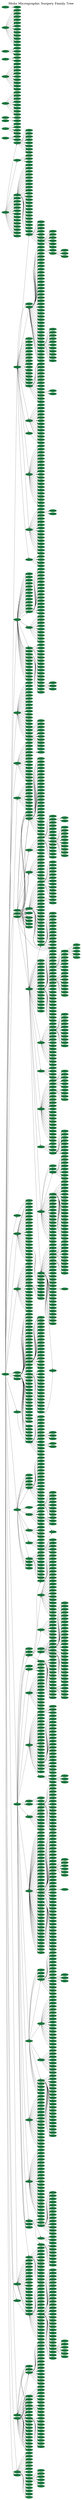
digraph "mohs" {
	graph [
		charset = "UTF-8";
		label = "Mohs Micrographic Surgery Family Tree",
		labelloc = "t",
		labeljust = "c",
		bgcolor = white
		fontcolor = "black",
		fontsize = 36,
		style = "filled",
		rankdir = LR,
		margin = 0.2,
		splines = spline,
		ranksep = 0.7,
		nodesep = 0.1
	];

	node [
		colorscheme = "rdylgn11"
		style = "solid,filled",
		fontsize = 8,
		fontcolor = "#ffeb85",
		fontname = "Migu 1M",
		color = 7,
		fillcolor = 11,
		fixedsize = true,
		height = .4,
		width = 1.2
	];

	edge [
		style = solid,
		fontsize = 14,
		fontcolor = white,
		fontname = "Migu 1M",
		color = black,
		labelfloat = true,
		labeldistance = 2.5,
		labelangle = 70
	];
	person0 [label = "Abel Torres"];
	person1 [label = "Donn Latour"];
	person2 [label = "Jeffrey G. Weaver"];
	person3 [label = "Jose Pena"];
	person4 [label = "Zeina Tannous"];
	person5 [label = "Vandana S. Nanda"];
	person6 [label = "Leslie Storey"];
	person7 [label = "Joseph Sedrak"];
	person8 [label = "Tejas Desai"];
	person9 [label = "Christine Moorhead"];
	person10 [label = "Jamison E. Strahan"];
	person11 [label = "Ilya Reyter"];
	person12 [label = "Rachel Epstein"];
	person13 [label = "Tanya Nino"];
	person14 [label = "Andrea Smith"];
	person15 [label = "Sailesh Konda"];
	person16 [label = "James L. Quertermous"];
	person17 [label = "Alastair Carruthers"];
	person18 [label = "Lawrence Warshawski"];
	person19 [label = "Daniel Berg"];
	person20 [label = "James Langtry"];
	person21 [label = "Robert Burns"];
	person22 [label = "Shyamala Huilgol"];
	person23 [label = "Samireh Said"];
	person24 [label = "Alexandra Zhang"];
	person25 [label = "Maren Locke"];
	person26 [label = "Alfred Kopf"];
	person27 [label = "Algin B. Garrett"];
	person28 [label = "Mariana Phillips"];
	person29 [label = "Nicole Cote"];
	person30 [label = "Brent Spencer"];
	person31 [label = "Ian Maher"];
	person32 [label = "Mark P. Eid"];
	person33 [label = "Bryan Carroll"];
	person34 [label = "Kerry Lavigne"];
	person35 [label = "Brett Blake"];
	person36 [label = "John Mavropoulos"];
	person37 [label = "James D. Russell"];
	person38 [label = "Shields W. Callahan"];
	person39 [label = "Tassia C. Kostopoulos"];
	person40 [label = "Alison Durham"];
	person41 [label = "Allison T. Vidimos"];
	person42 [label = "Melissa E. McEnery-Stonelake"];
	person43 [label = "Matthew R. Clark"];
	person44 [label = "Christina Wong"];
	person45 [label = "Sean Condon"];
	person46 [label = "Eric C. Wilkerson"];
	person47 [label = "Melanie A. Clark"];
	person48 [label = "Jessica Kado"];
	person49 [label = "Chris Messana"];
	person50 [label = "Alok Vij"];
	person51 [label = "Charlene Lam"];
	person52 [label = "Razie Soltani Arabshahi"];
	person53 [label = "Jennifer Behner"];
	person54 [label = "Ally-Khan Somani"];
	person55 [label = "Michael Kunz"];
	person56 [label = "Anna A. Bar"];
	person57 [label = "Wayne Joseph Overman, II"];
	person58 [label = "Blake P. Sampson"];
	person59 [label = "Sarah Fitzmaurice"];
	person60 [label = "Spring Golden"];
	person61 [label = "Bridget Hartman"];
	person62 [label = "Anna A. Clayton"];
	person63 [label = "Summer Clark"];
	person64 [label = "Daniel L. Christiansen"];
	person65 [label = "Eric A. Millican"];
	person66 [label = "Jason G. Arnold"];
	person67 [label = "Jennifer M. Divine"];
	person68 [label = "Charles Darragh"];
	person69 [label = "Anthony V. Benedetto"];
	person70 [label = "Daria M. Marley Kemp"];
	person71 [label = "Jason Schoenfeld"];
	person72 [label = "Jonathan Staidle"];
	person73 [label = "Michael Frank"];
	person74 [label = "Leonard Yale Kerwin"];
	person75 [label = "Abhishek Aphale"];
	person76 [label = "Khaled Hassan"];
	person77 [label = "Edward C. Monk"];
	person78 [label = "Matthew S. Petrie"];
	person79 [label = "Philippe Lafaille"];
	person80 [label = "Daniel Shurman"];
	person81 [label = "Otter Aspen"];
	person82 [label = "Stephen F. D’Addario"];
	person83 [label = "Anthony J. Papadopoulos"];
	person84 [label = "Michael S. Lehrer"];
	person85 [label = "Stephen Romagnolo"];
	person86 [label = "James Gardner Lahti"];
	person87 [label = "Alan T. Lewis"];
	person88 [label = "Andrew M. Herbst"];
	person89 [label = "Christopher M. Conti"];
	person90 [label = "Arlene S. Rogachefsky"];
	person91 [label = "Adam J. Carter"];
	person92 [label = "Alexander Dane"];
	person93 [label = "Lilia Correa-Selm"];
	person94 [label = "Adriana Lombardi"];
	person95 [label = "Mary Pilche"];
	person96 [label = "Charles Lortie"];
	person97 [label = "Clem Kirkland"];
	person98 [label = "Payal Patel"];
	person99 [label = "Kristyna H. Lee"];
	person100 [label = "Rebecca Lu"];
	person101 [label = "Armand B. Cognetta, Jr."];
	person102 [label = "Luke Hyder"];
	person103 [label = "Matthew T. Hoffmann"];
	person104 [label = "Conor Dolehide"];
	person105 [label = "Jeremy Sunseri"];
	person106 [label = "James Trimble"];
	person107 [label = "Kerry Fike"];
	person108 [label = "W. Harris Green"];
	person109 [label = "Molly Warthan"];
	person110 [label = "Earl Stoddard"];
	person111 [label = "Diane Reisinger"];
	person112 [label = "Hudson C. Rogers"];
	person113 [label = "Okanta Jackson"];
	person114 [label = "Suleman Bangash"];
	person115 [label = "Anthony J. Griess"];
	person116 [label = "Sultan A. Mirza"];
	person117 [label = "Barry Goldsmith"];
	person118 [label = "Brian Cook"];
	person119 [label = "Barry Leshin"];
	person120 [label = "Phillip M. Williford"];
	person121 [label = "Dania Tannir"];
	person122 [label = "Jeanette Hebel Matthews"];
	person123 [label = "Joe Wilde"];
	person124 [label = "Charles Bradie Toner"];
	person125 [label = "Richard James, Jr."];
	person126 [label = "Bradley G. Merritt"];
	person127 [label = "Catherine Abbie Degesys"];
	person128 [label = "Michael C. Raisch"];
	person129 [label = "Ling-lun Bob Hsia"];
	person130 [label = "Patrick Retterbush"];
	person131 [label = "Bradley K. Summers"];
	person132 [label = "Payam Tristani-Firouzi"];
	person133 [label = "Brett M. Coldiron"];
	person134 [label = "Michael A. Montuno"];
	person135 [label = "Robert L. Skaggs, II"];
	person136 [label = "William S. Gillen"];
	person137 [label = "Jonathan J. Ledet"];
	person138 [label = "David A. Weinstein"];
	person139 [label = "Mondhipa Ratnarathorn"];
	person140 [label = "Laura Kline"];
	person141 [label = "Jennifer Cafardi"];
	person142 [label = "Matthew Donaldson"];
	person143 [label = "John Starling, III"];
	person144 [label = "Maya Thosani"];
	person145 [label = "Howard W. Rogers"];
	person146 [label = "Natalie Bene"];
	person147 [label = "Eric Adelman"];
	person148 [label = "Patrick M. Killian"];
	person149 [label = "David R. Carr"];
	person150 [label = "Jean-Christopher Lapiere"];
	person151 [label = "Charles, E. Gambla"];
	person152 [label = "Kent J. Krach"];
	person153 [label = "Brian L. Johnson"];
	person154 [label = "Steven J. Goulder"];
	person155 [label = "Kurt Mueller"];
	person156 [label = "George Verghese"];
	person157 [label = "Kemka S. Ogburia"];
	person158 [label = "Pavan K. Nootheti"];
	person159 [label = "Johnathan Chappell"];
	person160 [label = "Neda Ashourian"];
	person161 [label = "Brandon Miner"];
	person162 [label = "Bruce R. Nelson"];
	person163 [label = "Keith E. Schulze"];
	person164 [label = "Phillip Cohen"];
	person165 [label = "Paul T. Martinelli"];
	person166 [label = "C. William Hanke"];
	person167 [label = "Jenna Wald"];
	person168 [label = "Laura Doerfler"];
	person169 [label = "Jennifer Tang"];
	person170 [label = "Cheryl Gustafson"];
	person171 [label = "Kathleen Viscusi"];
	person172 [label = "Anne Goldsberry"];
	person173 [label = "Michael K. Litchtman"];
	person174 [label = "Cynthia L. Bartus"];
	person175 [label = "William G. Stebbins"];
	person176 [label = "Emily Tierney"];
	person177 [label = "Ross M. Levy"];
	person178 [label = "Kelley Redbord"];
	person179 [label = "Aimee L. Leonard"];
	person180 [label = "J. Barton Sterling"];
	person181 [label = "David Clark"];
	person182 [label = "Carl V. Washington, Jr."];
	person183 [label = "David R. Lane"];
	person184 [label = "Angela Hutcheson"];
	person185 [label = "David Cowan"];
	person186 [label = "Vinh Q. Chung"];
	person187 [label = "Hari Nadiminti"];
	person188 [label = "Holly H. McCoppin"];
	person189 [label = "Ryan Wells"];
	person190 [label = "Carl Vinciullo"];
	person191 [label = "Simon C. Tucker"];
	person192 [label = "Amit K. Verma"];
	person193 [label = "David B. Francis"];
	person194 [label = "Harvey Smith"];
	person195 [label = "John Pagliaro"];
	person196 [label = "Suresh Chandra"];
	person197 [label = "Adam T. Sheridan"];
	person198 [label = "Todd P. Wiadrowski"];
	person199 [label = "Jeremy P. Banky"];
	person200 [label = "Todd Gunson"];
	person201 [label = "Paul Cherian"];
	person202 [label = "Arif Aslam"];
	person203 [label = "Christian Murray"];
	person204 [label = "Kunle Onade"];
	person205 [label = "Danielle M. Waymire"];
	person206 [label = "Martin LeBlanc"];
	person207 [label = "Michael Stevens"];
	person208 [label = "Ilya Shoimer"];
	person209 [label = "Tai Phan"];
	person210 [label = "Erin Dahlke"];
	person211 [label = "Mélissa Nantel-Battista"];
	person212 [label = "Eiman Nasseri"];
	person213 [label = "Rodrigo Schwartz"];
	person214 [label = "Christine M. Hayes"];
	person215 [label = "Kenny J. Omlin"];
	person216 [label = "Daihung V. Do"];
	person217 [label = "Emily J. Fisher"];
	person218 [label = "Marissa Heller"];
	person219 [label = "Christopher Arpey"];
	person220 [label = "Marta J. Van Beek"];
	person221 [label = "Michael Messingham"];
	person222 [label = "Robert J. MacNeal"];
	person223 [label = "Christian L. Baum"];
	person224 [label = "Christopher B. Harmon"];
	person225 [label = "Robert M. Gathings"];
	person226 [label = "Randall L. Proctor, Jr."];
	person227 [label = "Stanislav N. Tolkachjov"];
	person228 [label = "Jonathan Cappel"];
	person229 [label = "John C. Chapman"];
	person230 [label = "Daniel Skinner"];
	person231 [label = "Brian J. King"];
	person232 [label = "Adam Sperduto"];
	person233 [label = "Tarek Fakhouri"];
	person234 [label = "Christopher B. Zachary"];
	person235 [label = "Joshua Spanogle"];
	person236 [label = "Katharine L. Ball Arefiev"];
	person237 [label = "Whitney Hovenic"];
	person238 [label = "Kathryn Serowka Lane"];
	person239 [label = "Dina Farshidi Bierman"];
	person240 [label = "Brandon J. Coakley"];
	person241 [label = "Jeanne Franck"];
	person242 [label = "Girish S. Munavalli"];
	person243 [label = "Michele Pauporte"];
	person244 [label = "Simon S. Yoo"];
	person245 [label = "Ranna Rofagha Sajjadian"];
	person246 [label = "Anthony Petelin"];
	person247 [label = "Christopher J. Miller"];
	person248 [label = "Kelly M. MacArthur"];
	person249 [label = "Mehul D. Bhatt"];
	person250 [label = "Eduardo Moioli"];
	person251 [label = "Ali Alexander Damavandy"];
	person252 [label = "Adam Perry"];
	person253 [label = "Thuzar Shin"];
	person254 [label = "Jeremy Etzkorn"];
	person255 [label = "Julia Tzu"];
	person256 [label = "Christopher K. Bichakjian"];
	person257 [label = "Eran V. Chen"];
	person258 [label = "Jason M. Rizzo"];
	person259 [label = "Maria J. Quintanilla-Dieck"];
	person260 [label = "Chrysalyne D. Schmults"];
	person261 [label = "Dennis Kim"];
	person262 [label = "Paul Massey"];
	person263 [label = "Syril Keena Que"];
	person264 [label = "Emily Stamell Ruiz"];
	person265 [label = "Bichchau T. Nguyen"];
	person266 [label = "Conway C. Huang"];
	person267 [label = "Michael Slade Stratton"];
	person268 [label = "Iona Chapman"];
	person269 [label = "Carlton Phillips"];
	person270 [label = "Raj Patel"];
	person271 [label = "Thomas Jennings"];
	person272 [label = "Stephanie Walsh"];
	person273 [label = "James Keane"];
	person274 [label = "David Raimer"];
	person275 [label = "Raj Varma"];
	person276 [label = "Daniel B. Eisen"];
	person277 [label = "Daniel Michael"];
	person278 [label = "Hilda Justiniano"];
	person279 [label = "Tracy Campbell"];
	person280 [label = "Omar A. Ibrahimi"];
	person281 [label = "Rebecca Kleinerman"];
	person282 [label = "Stefani Kappel"];
	person283 [label = "Trenton Custis"];
	person284 [label = "Jayne Joo"];
	person285 [label = "Anne Zhuang"];
	person286 [label = "Milene K. Crispin"];
	person287 [label = "Lindsay R. Sklar"];
	person288 [label = "Jennifer L. Reichel"];
	person289 [label = "Tamara S. Housman"];
	person290 [label = "Michelle Draznin"];
	person291 [label = "William Lear"];
	person292 [label = "Linda C. Chang"];
	person293 [label = "Jill McKenzie"];
	person294 [label = "Shayla Francis"];
	person295 [label = "Jonathan M. Olson"];
	person296 [label = "Daniel Siegel"];
	person297 [label = "David Kriegel"];
	person298 [label = "C. Jason Chen"];
	person299 [label = "Aza Lefkowitz"];
	person300 [label = "Jessica J. Krant"];
	person301 [label = "Darren K. Mollick"];
	person302 [label = "Anthony Wong"];
	person303 [label = "Amor Khachemoune"];
	person304 [label = "Jeffrey Ellis"];
	person305 [label = "Laura Cepeda"];
	person306 [label = "Dennis Nguyen"];
	person307 [label = "Deborah Simon Zell"];
	person308 [label = "David Lee"];
	person309 [label = "Michael Jacobson"];
	person310 [label = "Theresa Cao"];
	person311 [label = "Andrea Hui"];
	person312 [label = "David Gaston"];
	person313 [label = "Kevin J. Mott"];
	person314 [label = "David E. Kent"];
	person315 [label = "Kayla L. McNiece"];
	person316 [label = "Anthony G. Yug"];
	person317 [label = "Joshua E. Lane"];
	person318 [label = "Robert G. Goodrich"];
	person319 [label = "Suneeta Walia"];
	person320 [label = "Jennifer M. Defazio"];
	person321 [label = "Keith M. Harrigill"];
	person322 [label = "Cylburn E. Soden"];
	person323 [label = "Daven Doshi"];
	person324 [label = "Elias Ayli"];
	person325 [label = "James Neiner"];
	person326 [label = "Ryan T. Rogers"];
	person327 [label = "Cory V. Trickett"];
	person328 [label = "Joseph Diehl"];
	person329 [label = "Alexander W. Kennon"];
	person330 [label = "Sean McGregor"];
	person331 [label = "Weston B. Wall"];
	person332 [label = "David H. Ciocon"];
	person333 [label = "Gian Vinelli"];
	person334 [label = "Tiffany Jow Libby"];
	person335 [label = "Adam Tinklepaugh"];
	person336 [label = "Zain Husain"];
	person337 [label = "David J. Goldberg"];
	person338 [label = "Steven E. Eilers"];
	person339 [label = "Diana K. Cohen"];
	person340 [label = "Ellen S. Marmur"];
	person341 [label = "Michael Dale Sarradet"];
	person342 [label = "Snehal Amin"];
	person343 [label = "Amin Fazeli"];
	person344 [label = "Alexander Berlin"];
	person345 [label = "Yakov Dudelzak"];
	person346 [label = "Dendy Engelman"];
	person347 [label = "Jennifer Chwalek"];
	person348 [label = "Zeena Al-Dujaili"];
	person349 [label = "Susan Bard"];
	person350 [label = "Margarita S. Lolis"];
	person351 [label = "Scott Dunbar"];
	person352 [label = "Neal D. Varughese"];
	person353 [label = "Marc Z. Handler"];
	person354 [label = "Jessica M. Donigan"];
	person355 [label = "Sarah Yagerman"];
	person356 [label = "David J. Leffell"];
	person357 [label = "Greg S. Morganroth"];
	person358 [label = "Mariam Totonchy"];
	person359 [label = "David Fitzgerald"];
	person360 [label = "Thomas McGovern"];
	person361 [label = "John A. Carucci"];
	person362 [label = "Ingrid Olhoffer"];
	person363 [label = "Sumaira Zareen Aasi"];
	person364 [label = "Samuel Ephraim Book"];
	person365 [label = "Suneel Chilukuri"];
	person366 [label = "Brent E. Pennington"];
	person367 [label = "Erin Welch"];
	person368 [label = "Julie Neville"];
	person369 [label = "Jared Scott"];
	person370 [label = "Kavita Mariwalla"];
	person371 [label = "Anetta Reszko"];
	person372 [label = "June Kim"];
	person373 [label = "Alicia Jean Cool"];
	person374 [label = "Sean Christensen"];
	person375 [label = "William Higgins"];
	person376 [label = "Jane Yoo"];
	person377 [label = "Yulia Khan"];
	person378 [label = "Kathleen C. Suozzi"];
	person379 [label = "Joshua Farhadian"];
	person380 [label = "Christopher Dolan"];
	person381 [label = "Robert Bacigalupi"];
	person382 [label = "Adam Nabatian"];
	person383 [label = "Imran Amir"];
	person384 [label = "Ryan B. Turner"];
	person385 [label = "Joseph Doumit"];
	person386 [label = "David M. Zloty"];
	person387 [label = "Joy Makdisi"];
	person388 [label = "Jennifer Baron"];
	person389 [label = "Justin Piasecki"];
	person390 [label = "Eduard Raklyar"];
	person391 [label = "Keith L. Duffy"];
	person392 [label = "Jillian A. Macdonald"];
	person393 [label = "Morgan Hott"];
	person394 [label = "Marie-Michele Blouin"];
	person395 [label = "Benvon Moran"];
	person396 [label = "Luiz Pantalena"];
	person397 [label = "Darum Singh"];
	person398 [label = "Julie Jefferson"];
	person399 [label = "Victoria Godinez-Puig"];
	person400 [label = "Bridget McIlwee"];
	person401 [label = "Chase Scarbrough"];
	person402 [label = "Llana Pootrakul"];
	person403 [label = "David S. Becker"];
	person404 [label = "Carina Rizzo Bercovici"];
	person405 [label = "Molly Yancovitz"];
	person406 [label = "Deborah F. MacFarlane"];
	person407 [label = "Ikue Shimizu"];
	person408 [label = "Quenby Erickson"];
	person409 [label = "Abdel Kader El Tal"];
	person410 [label = "Blanca Ochoa"];
	person411 [label = "Timothy Hansen"];
	person412 [label = "Jennifer Ranario"];
	person413 [label = "Kevin Christensen"];
	person414 [label = "Lara Rosenbaum"];
	person415 [label = "Deborah Sarnoff"];
	person416 [label = "Kenneth Mark"];
	person417 [label = "Todd Robert Coven"];
	person418 [label = "Desiree Ratner"];
	person419 [label = "Albert Chen"];
	person420 [label = "Matthew Halpern"];
	person421 [label = "Hillary Johnson"];
	person422 [label = "Kevin O'Bryan"];
	person423 [label = "Vishal Patel"];
	person424 [label = "Priya Mahindra"];
	person425 [label = "Mercy Odueyungbo"];
	person426 [label = "Nikki Tang"];
	person427 [label = "Elise Ng"];
	person428 [label = "Euphemia W. Mu"];
	person429 [label = "Dirk Robertson"];
	person430 [label = "Keith D. Wright"];
	person431 [label = "Gregory P. Wittenberg"];
	person432 [label = "Darlene Johnson"];
	person433 [label = "James A. Rooney"];
	person434 [label = "Paula S. Vogel"];
	person435 [label = "Katarina Gabrielle Chiller"];
	person436 [label = "Julie S. Cronk"];
	person437 [label = "Saadia T. Raza"];
	person438 [label = "Divya Srivastava"];
	person439 [label = "Sowmya Ravi"];
	person440 [label = "Eillen Luisa Ang Chen"];
	person441 [label = "Margaret Moye"];
	person442 [label = "Sean Marzolf"];
	person443 [label = "Ramin Fathi"];
	person444 [label = "Jessica Donigan"];
	person445 [label = "Jerry Smith"];
	person446 [label = "Donald J. Grande"];
	person447 [label = "Thomas Stasko"];
	person448 [label = "Dany J. Touma"];
	person449 [label = "Scott Meyers"];
	person450 [label = "Tamara Lior"];
	person451 [label = "Andrew Montemarano"];
	person452 [label = "David Mezibish"];
	person453 [label = "Helen A. Raynham"];
	person454 [label = "Jared S. Friedman"];
	person455 [label = "John M. Strasswimmer"];
	person456 [label = "Steven Cronquist"];
	person457 [label = "Brandon M. Rhinehart"];
	person458 [label = "Christine Kannler"];
	person459 [label = "Robert Guardiano"];
	person460 [label = "Michael J. Yablonsky"];
	person461 [label = "Oliver Wisco"];
	person462 [label = "Gary Mendese"];
	person463 [label = "Jeffrey Lackey"];
	person464 [label = "Dori Goldberg"];
	person465 [label = "Omar Badri"];
	person466 [label = "Riley McLean-Mandell"];
	person467 [label = "Duane Whitaker"];
	person468 [label = "David A. Davis"];
	person469 [label = "Lawrence C. Chang"];
	person470 [label = "Daniel A. Davis"];
	person471 [label = "Fa Abigail (Gail) C. de Imus"];
	person472 [label = "Dane Christensen"];
	person473 [label = "Camille L. Mason"];
	person474 [label = "Jennifer Ang"];
	person475 [label = "Glenn D. Goldstein"];
	person476 [label = "Peter B. Odland"];
	person477 [label = "Edward L. Parry"];
	person478 [label = "Bryan L. Townsend"];
	person479 [label = "C. Drew Claudel"];
	person480 [label = "Maureen Mooney"];
	person481 [label = "Peter W. Simoneaux"];
	person482 [label = "Holly Ann Ward"];
	person483 [label = "Mark J. Doherty"];
	person484 [label = "Rachel Shane Reina"];
	person485 [label = "Stephen Mason"];
	person486 [label = "Eli R. Saleeby"];
	person487 [label = "Sheila Farhang"];
	person488 [label = "Scott F. Lindsey"];
	person489 [label = "Devorah Shagalov"];
	person490 [label = "Alyx C. Rosen"];
	person491 [label = "Kelly Park"];
	person492 [label = "Drew Taylor"];
	person493 [label = "Mary Margaret Kober"];
	person494 [label = "Peter Mattei"];
	person495 [label = "Justin Rubin"];
	person496 [label = "Rachel Schleichert"];
	person497 [label = "Michael D. Lee"];
	person498 [label = "Kathryn Russell"];
	person499 [label = "Andrea Chen"];
	person500 [label = "Carlos Paz"];
	person501 [label = "Carlos Gomez-Meade"];
	person502 [label = "Jacqueline Thomas"];
	person503 [label = "Christopher M. Buckley"];
	person504 [label = "Hooman Khorasani"];
	person505 [label = "Arnold Wu Che Lee"];
	person506 [label = "Kate Kleydman"];
	person507 [label = "Eva A. Hurst"];
	person508 [label = "Ethan Levin"];
	person509 [label = "Jessica N. Dietert"];
	person510 [label = "Shayna Gordon"];
	person511 [label = "Rod Mahmoudizad"];
	person512 [label = "Christopher Urban"];
	person513 [label = "Kimberly Brady"];
	person514 [label = "Kathleen M. Nemer"];
	person515 [label = "Benjamin Bogucki"];
	person516 [label = "Faramarz H. Samie"];
	person517 [label = "Juliya Fisher"];
	person518 [label = "Dan C. Filitis"];
	person519 [label = "Lindsey Collins"];
	person520 [label = "Frank Koranda"];
	person521 [label = "Franklin P. Flowers"];
	person522 [label = "Hamad Al-Abdulrazzaq"];
	person523 [label = "William L. Fangman"];
	person524 [label = "Thomas Breza, Jr."];
	person525 [label = "Frances K. Lawhead"];
	person526 [label = "Michael Osleber"];
	person527 [label = "Bianca Lemos"];
	person528 [label = "Frederic Mohs"];
	person529 [label = "Michael W. McCall (Sr.)"];
	person530 [label = "Perry Robins"];
	person531 [label = "R. R. Allington"];
	person532 [label = "John A. Zitelli"];
	person533 [label = "Philip L. Bailin"];
	person534 [label = "Theodore A. Tromovitch"];
	person535 [label = "Hubert T. Greenway, Jr."];
	person536 [label = "Gary D. Monheit"];
	person537 [label = "George J. Hruza"];
	person538 [label = "Stephen N. Snow"];
	person539 [label = "Roger I. Ceilley"];
	person540 [label = "Paul O. Larson"];
	person541 [label = "Gary Lask"];
	person542 [label = "J. Ramsey Mellette, Jr."];
	person543 [label = "Pearon G. Lang"];
	person544 [label = "Frederick Fish, III"];
	person545 [label = "Jeffrey A. Squires"];
	person546 [label = "Jane Lisko"];
	person547 [label = "Jeffrey K. Lander"];
	person548 [label = "Tony Adar"];
	person549 [label = "Todd V. Cartee"];
	person550 [label = "Nathalie Zeitouni"];
	person551 [label = "Anir Dhir"];
	person552 [label = "William H. Burrow, III"];
	person553 [label = "Mark A. Chastain"];
	person554 [label = "John D. Kayal"];
	person555 [label = "Michael L. Hadley"];
	person556 [label = "Stephen D. Antrobus"];
	person557 [label = "Betty A. Hinderks Davis"];
	person558 [label = "Adam C. Esser"];
	person559 [label = "Ross Campbell"];
	person560 [label = "Chad Prather"];
	person561 [label = "Jens Thiele"];
	person562 [label = "Daniel I. Wasserman"];
	person563 [label = "Natalie Curcio"];
	person564 [label = "Keith LeBlanc Jr."];
	person565 [label = "Virginia Koubek"];
	person566 [label = "James Highsmith"];
	person567 [label = "Bailey Tayebi"];
	person568 [label = "Judah Greenberg"];
	person569 [label = "Randall C. Rougelot"];
	person570 [label = "Patrick K. Lee"];
	person571 [label = "Kathleen Eshr"];
	person572 [label = "Jenny J. Kim"];
	person573 [label = "Teresa Soriano"];
	person574 [label = "Frederick Beddingfield, III"];
	person575 [label = "Anand Raja Bhupathy"];
	person576 [label = "Malcolm S. Ke"];
	person577 [label = "Joseph Greco"];
	person578 [label = "Dafnis Carranza"];
	person579 [label = "David Beynet"];
	person580 [label = "Andrew Nelson"];
	person581 [label = "Todd Becker"];
	person582 [label = "Jenny Hu"];
	person583 [label = "Nima Gharavi"];
	person584 [label = "Cameron Chesnut"];
	person585 [label = "Andrew Breithaupt"];
	person586 [label = "Stephanie Martin"];
	person587 [label = "Sabrina Martin"];
	person588 [label = "Lina Rodriguez"];
	person589 [label = "Gary S. Rogers"];
	person590 [label = "Edward A. Gross"];
	person591 [label = "Kristina A. Holmkvist"];
	person592 [label = "Daniel Finn"];
	person593 [label = "Jon Ter Poorten"];
	person594 [label = "Michael A. Trauner"];
	person595 [label = "Stephanie Margaret Braun"];
	person596 [label = "Niels Krejci-Papa"];
	person597 [label = "Dennis Lee"];
	person598 [label = "Juliet L. Gunkel (Aylward)"];
	person599 [label = "Ayad E. Abrou"];
	person600 [label = "Ross Zeltser"];
	person601 [label = "Linh Lu"];
	person602 [label = "Deborah Cummins"];
	person603 [label = "Susana Leal-Khouri"];
	person604 [label = "Larisa C. Kelley"];
	person605 [label = "Nicholas J. Golda"];
	person606 [label = "Ramona Behshad"];
	person607 [label = "Teri Cottingham"];
	person608 [label = "Lisa Airan"];
	person609 [label = "Shobana Sood"];
	person610 [label = "Christie Ammirati"];
	person611 [label = "Elizabeth Spenceri"];
	person612 [label = "Joseph M. Giancola"];
	person613 [label = "Brent A. Shook"];
	person614 [label = "Brent R. Moody"];
	person615 [label = "Jennifer L. Linder"];
	person616 [label = "Julia Ho"];
	person617 [label = "Mark Abdelmalek"];
	person618 [label = "Suzannah L. Collier"];
	person619 [label = "Laura Rosenzweig"];
	person620 [label = "Michelle L. Pennie"];
	person621 [label = "Utpal Patel"];
	person622 [label = "Glenn D. Goldman"];
	person623 [label = "Kathryn Potter"];
	person624 [label = "Melissa Pugliano-Mauro"];
	person625 [label = "Todd E. Holmes"];
	person626 [label = "Angela Casey"];
	person627 [label = "Mark Krasny"];
	person628 [label = "Christopher B. Yelverton"];
	person629 [label = "Ani Tjiarian"];
	person630 [label = "Vanessa C. Lichon"];
	person631 [label = "Aelayna Meyer"];
	person632 [label = "Nicole Howe"];
	person633 [label = "Kendra Lesiak"];
	person634 [label = "David L. Chen"];
	person635 [label = "Matthew R. LeBoeuf"];
	person636 [label = "Yoav C. Metzger"];
	person637 [label = "Robert Beer"];
	person638 [label = "Aaron K. Joseph"];
	person639 [label = "Patricia Carroll"];
	person640 [label = "Clarence W. Brown"];
	person641 [label = "Shawn R. Sabin"];
	person642 [label = "Mark A. Cohen"];
	person643 [label = "Theodore J. Giuffrida"];
	person644 [label = "Mark H. Fleischman"];
	person645 [label = "Steven M. Marcet"];
	person646 [label = "Jamie McGinness"];
	person647 [label = "Karen Neubauer"];
	person648 [label = "Robyn Wetter"];
	person649 [label = "Sheldon Sebastian"];
	person650 [label = "Chad Housewright"];
	person651 [label = "Jessica Scruggs Dorsey"];
	person652 [label = "Hanspaul Singh Makkar"];
	person653 [label = "Aradhna Saxena"];
	person654 [label = "Cathy Macknet"];
	person655 [label = "Rafael Schulze"];
	person656 [label = "Brian Somoano"];
	person657 [label = "Joanna L. Chan"];
	person658 [label = "Harry L. Parlette"];
	person659 [label = "Malika Tuli"];
	person660 [label = "Julia Padgett"];
	person661 [label = "Heidi B. Donnelly"];
	person662 [label = "Paul J. Gruber"];
	person663 [label = "Shannon P. Buck"];
	person664 [label = "Ali Rkein"];
	person665 [label = "Zain U. Syed"];
	person666 [label = "Joseph Blackmon"];
	person667 [label = "Anis Miladi"];
	person668 [label = "Brian Pucevich"];
	person669 [label = "Ruchik S. Desai"];
	person670 [label = "Ravi S. Krishnan"];
	person671 [label = "Richard Krathen"];
	person672 [label = "Thomas G. Lewis"];
	person673 [label = "Arianne E. Chavez-Frazier"];
	person674 [label = "Joseph McGowan, IV"];
	person675 [label = "Susan L. Boone"];
	person676 [label = "Jason Litak"];
	person677 [label = "Nichelle K. Madden"];
	person678 [label = "David J. Surprenant"];
	person679 [label = "Matthew J. Lin"];
	person680 [label = "Richard Torbeck"];
	person681 [label = "Daniel Bernstein"];
	person682 [label = "Thomas K. Barlow"];
	person683 [label = "Benjamin F. Kelley"];
	person684 [label = "Michael Zumwalt"];
	person685 [label = "Travis W. Blalock"];
	person686 [label = "John E. Vine"];
	person687 [label = "Cynthia Peterson"];
	person688 [label = "Elizabeth Shim"];
	person689 [label = "Daniel Zelac"];
	person690 [label = "Craig Williams Naugle"];
	person691 [label = "Kurt L. Maggio"];
	person692 [label = "Brian Norman Streams"];
	person693 [label = "Shanna B. Meads"];
	person694 [label = "John Hancox"];
	person695 [label = "Joy Twersky"];
	person696 [label = "Nicole M. Annest"];
	person697 [label = "Seaver Soon"];
	person698 [label = "Peter Shumaker"];
	person699 [label = "Michael Swann"];
	person700 [label = "Peggy Chern"];
	person701 [label = "Danielle Moul"];
	person702 [label = "Yang Xia"];
	person703 [label = "Rachael L. Moore"];
	person704 [label = "Chad Tingey"];
	person705 [label = "Yue (Emily) Yu"];
	person706 [label = "Douglas Winstanley"];
	person707 [label = "Lee Miller"];
	person708 [label = "Vineet Mishra"];
	person709 [label = "Brent Taylor"];
	person710 [label = "Ashley Wysong"];
	person711 [label = "Michael Graves"];
	person712 [label = "Courtney Green"];
	person713 [label = "Daniel Jensen"];
	person714 [label = "Hubert Chodkiewicz"];
	person715 [label = "Srimanasi Javvaji"];
	person716 [label = "Jonathan Zumwalt"];
	person717 [label = "Lark G. Guss"];
	person718 [label = "William J. Tidwell"];
	person719 [label = "Adam V. Sutton"];
	person720 [label = "Hugh M. Gloster"];
	person721 [label = "Genevieve Fortier-Riberdy"];
	person722 [label = "Saif Uddin Syed"];
	person723 [label = "Kenneth W. Neal, Jr."];
	person724 [label = "Michelle Pipitone"];
	person725 [label = "Ann Neff"];
	person726 [label = "Erica Mailler-Savage"];
	person727 [label = "Adam Ingraffea"];
	person728 [label = "Soon You Kwon"];
	person729 [label = "Laurel Leithauser"];
	person730 [label = "Lauren E. Dubas"];
	person731 [label = "Michael W. Pelster"];
	person732 [label = "Adam R. Mattox"];
	person733 [label = "Ida Orengo"];
	person734 [label = "Janna Nunez-Gussman"];
	person735 [label = "Luke Bloomquist"];
	person736 [label = "Jodi S. Markus"];
	person737 [label = "Joseph Janik"];
	person738 [label = "Aleda Jacobs"];
	person739 [label = "Deborah Jin Yang"];
	person740 [label = "Kerri Robbins"];
	person741 [label = "Leigh Sutton"];
	person742 [label = "Jacqueline Guidry"];
	person743 [label = "J. Michael Wentzell"];
	person744 [label = "Joseph Cvancara"];
	person745 [label = "Gerald E. Peters, Jr."];
	person746 [label = "Bradley K. Draper"];
	person747 [label = "Jared Lund"];
	person748 [label = "Misha Miller"];
	person749 [label = "Franki Lambert Smith"];
	person750 [label = "Mariah R. Brown"];
	person751 [label = "Brett Matheson"];
	person752 [label = "Dieter K.T. Schmidt"];
	person753 [label = "Parwathi ‘Uma’ Paniker"];
	person754 [label = "Steve T. Spates"];
	person755 [label = "James T. Chapman"];
	person756 [label = "Diana Ho"];
	person757 [label = "Michael Shapiro"];
	person758 [label = "Wirt A. Hines"];
	person759 [label = "Kimberly L. Maino"];
	person760 [label = "George R. Nichols"];
	person761 [label = "Jonathan L. Bingham"];
	person762 [label = "Alisa A. Funke"];
	person763 [label = "Renata Oliveira"];
	person764 [label = "Jacob S. Lo"];
	person765 [label = "Chang Y. Cho"];
	person766 [label = "James D. Whalen"];
	person767 [label = "Anthony J. Chiaravalloti"];
	person768 [label = "Sphoorthi Jinna"];
	person769 [label = "Breton Yates"];
	person770 [label = "Kenneth J. Galeckas"];
	person771 [label = "Logan D'Souza"];
	person772 [label = "William D. Holmes"];
	person773 [label = "Eric Sako"];
	person774 [label = "Jeremy Kampp"];
	person775 [label = "Janet Y. Li"];
	person776 [label = "David Pate"];
	person777 [label = "Jeremy S. Bordeaux"];
	person778 [label = "Christopher R. Stamey"];
	person779 [label = "Jeffrey Scott"];
	person780 [label = "Rachel Redenius"];
	person781 [label = "Jennifer DePry"];
	person782 [label = "Jerry D. Brewer"];
	person783 [label = "Logan M. Skelley"];
	person784 [label = "Jessica Fewkes"];
	person785 [label = "Jerome D. Fallon"];
	person786 [label = "Steven Oberlender"];
	person787 [label = "Timothy K. Chartier"];
	person788 [label = "Suzanne Olbricht"];
	person789 [label = "Stuart J. Salasche"];
	person790 [label = "Joel Cook"];
	person791 [label = "Ivy I. Norris"];
	person792 [label = "Carin Litani"];
	person793 [label = "Gary S. Chuang"];
	person794 [label = "Matthew J. Mahlberg"];
	person795 [label = "Robert Sage"];
	person796 [label = "Tracey Newlove"];
	person797 [label = "Stanley Tyler Hollmig"];
	person798 [label = "Joshua Trufant"];
	person799 [label = "Anastasia V. Bassis"];
	person800 [label = "Michael Kelly-Sell"];
	person801 [label = "Theresa Canavan"];
	person802 [label = "Adam B. Blechman"];
	person803 [label = "Agnieszka Thompson"];
	person804 [label = "Mary Stevenson"];
	person805 [label = "Jesse Lewin"];
	person806 [label = "Earl E. Bain"];
	person807 [label = "Lindsay McGuire"];
	person808 [label = "Tobechi L. Ebede"];
	person809 [label = "Ryan B. Thorpe"];
	person810 [label = "David H. Frankel"];
	person811 [label = "Ronald L. Moy"];
	person812 [label = "Vincent C. Hung"];
	person813 [label = "Daniel J. Wolf"];
	person814 [label = "Julia B. Sabetta"];
	person815 [label = "Robert A. Buzzell"];
	person816 [label = "Michael J. Fazio"];
	person817 [label = "Ryan O'Quinn"];
	person818 [label = "Geoffrey F.S. Lim"];
	person819 [label = "Tracy Bramlette"];
	person820 [label = "Patrick Sniezek"];
	person821 [label = "Michael R. Campoli"];
	person822 [label = "Oliver Perez"];
	person823 [label = "Patrick Ellison"];
	person824 [label = "Mac Machan"];
	person825 [label = "Bradley Greenhaw"];
	person826 [label = "Amanda Tschetter"];
	person827 [label = "David Panther"];
	person828 [label = "David G. Brodland**"];
	person829 [label = "John G. Albertini"];
	person830 [label = "Jason Hansen"];
	person831 [label = "Darryl Hodson"];
	person832 [label = "Nicholas B. Countryman"];
	person833 [label = "John Gerwels"];
	person834 [label = "Glen M. Bowen"];
	person835 [label = "John L. Ratz"];
	person836 [label = "Julio Hernandez"];
	person837 [label = "Isaac Perez"];
	person838 [label = "Christopher M. Peterson"];
	person839 [label = "Christopher B. Kruse"];
	person840 [label = "Joseph Alcalay"];
	person841 [label = "Ronen Alkalay"];
	person842 [label = "Hagai Landov"];
	person843 [label = "Maya Sinai"];
	person844 [label = "Rebecca Larson"];
	person845 [label = "Julia Kasprzak"];
	person846 [label = "Whitney Fancher"];
	person847 [label = "Marc A. Stees"];
	person848 [label = "Mariam Mafee"];
	person849 [label = "June Robinson"];
	person850 [label = "Veronica L. Rutt"];
	person851 [label = "Jennifer Vermeesch"];
	person852 [label = "Kishwer S. Nehal"];
	person853 [label = "Thomas S. Bander"];
	person854 [label = "Tatyana Petukhova"];
	person855 [label = "Cerrene N. Giordano"];
	person856 [label = "Emily Newsom"];
	person857 [label = "Karen Connolly"];
	person858 [label = "Rajiv Nijhawan"];
	person859 [label = "Saud Aleissa"];
	person860 [label = "Anthony Rossi"];
	person861 [label = "Monika Srivastava"];
	person862 [label = "Priya Sambandan"];
	person863 [label = "Joel Cohen"];
	person864 [label = "Jimmy Alain"];
	person865 [label = "Daniel Brian Eisen"];
	person866 [label = "Bryce John Cowan"];
	person867 [label = "Robert C. Hayes"];
	person868 [label = "Leonard H. Goldberg"];
	person869 [label = "Mario V. Mitkov"];
	person870 [label = "Murad Alam"];
	person871 [label = "Hiram A. Ruiz"];
	person872 [label = "Robin Friedman-Musicante"];
	person873 [label = "Erin S. Gardner"];
	person874 [label = "Samuel Ray Peterson"];
	person875 [label = "Arash Kimyai-Asadi"];
	person876 [label = "Daniel S. Behroozan"];
	person877 [label = "Steven Q. Wang"];
	person878 [label = "Justin Vujevich"];
	person879 [label = "Adam Mamelak"];
	person880 [label = "Bahar Firoz"];
	person881 [label = "Irene Vergilis-Kalner"];
	person882 [label = "Aton M. Holzer"];
	person883 [label = "Michael Loosemore"];
	person884 [label = "Adisbeth Morales"];
	person885 [label = "Farah Awadalla"];
	person886 [label = "Camile Hexsel"];
	person887 [label = "Anna Drosou"];
	person888 [label = "Diane Trieu"];
	person889 [label = "Salar Hazany"];
	person890 [label = "Andrew Styderek"];
	person891 [label = "Keyan Matinpour"];
	person892 [label = "Chetan Vedvyas"];
	person893 [label = "Marc Rubenzik"];
	person894 [label = "Wesley Wu"];
	person895 [label = "Young Kwak"];
	person896 [label = "David Wright"];
	person897 [label = "James L. Griffith"];
	person898 [label = "Seth L. Matarasso"];
	person899 [label = "Dan H. Meirson"];
	person900 [label = "Michael K. Burns"];
	person901 [label = "Robert V. Kolbusz"];
	person902 [label = "Hoang N. Pham"];
	person903 [label = "Tatyana R. Humphreys"];
	person904 [label = "Brooke A. Jackson"];
	person905 [label = "Leonard M. Dzubow"];
	person906 [label = "Scott Fosko"];
	person907 [label = "Thomas E. Rohrer"];
	person908 [label = "Jonathan Cook"];
	person909 [label = "Libbyette Wright"];
	person910 [label = "Gwen Beard"];
	person911 [label = "Eyal Levit"];
	person912 [label = "Todd Knapp"];
	person913 [label = "Elisa Yoo"];
	person914 [label = "Rebecca W. Lambert"];
	person915 [label = "Mary Alice Mina"];
	person916 [label = "Sasha Jenkins"];
	person917 [label = "Maren Cotes"];
	person918 [label = "Marc D. Brown"];
	person919 [label = "Jennifer Cooper"];
	person920 [label = "Carrine A. Burns"];
	person921 [label = "Sherry Henderson"];
	person922 [label = "Lance Henry"];
	person923 [label = "Eileen L. Axibal"];
	person924 [label = "Dominic Ricci"];
	person925 [label = "Melanie Wong"];
	person926 [label = "Jessica Olander"];
	person927 [label = "Emily Wong"];
	person928 [label = "Mark R. Balle"];
	person929 [label = "Mark R. Pomaranski"];
	person930 [label = "Stephen L. Vance"];
	person931 [label = "Lisa R. Chastant"];
	person932 [label = "Pooja Chitgopeker"];
	person933 [label = "Sogyong Auh"];
	person934 [label = "Nkanyezi Ferguson"];
	person935 [label = "Mary E. Maloney"];
	person936 [label = "Nathaniel J. Jellinek"];
	person937 [label = "Mark Jones"];
	person938 [label = "Michael D. Long"];
	person939 [label = "Jeanette Pitts"];
	person940 [label = "Kenneth H. Katz"];
	person941 [label = "Christine E. Correale"];
	person942 [label = "Summer Youker"];
	person943 [label = "Susan Sweeney"];
	person944 [label = "Sean Pattee"];
	person945 [label = "David Geist"];
	person946 [label = "Jason D. Givan"];
	person947 [label = "Seema Sheth"];
	person948 [label = "David Judy"];
	person949 [label = "Elizabeth Foley"];
	person950 [label = "Jennifer M. Walker"];
	person951 [label = "Amanda Robinson"];
	person952 [label = "Luke Nicholas"];
	person953 [label = "James P. Bota"];
	person954 [label = "Lauren Ogrich"];
	person955 [label = "Kristin P. Bibee"];
	person956 [label = "Joshua W. Hagen"];
	person957 [label = "Michael L. Ramsey"];
	person958 [label = "Jake D. Fagan"];
	person959 [label = "David C. Adams"];
	person960 [label = "Heather S. Larabee"];
	person961 [label = "Lisa Campbell"];
	person962 [label = "Lindsay D. Sewell"];
	person963 [label = "Lance Wood"];
	person964 [label = "Elizabeth Noble"];
	person965 [label = "Faith Whalen"];
	person966 [label = "Steven Peine"];
	person967 [label = "Jesse Howell"];
	person968 [label = "Kyle Prickett"];
	person969 [label = "Elizabeth Chase"];
	person970 [label = "Nicole Warner"];
	person971 [label = "Andrew C. Hankinson"];
	person972 [label = "Alison M. Spiker"];
	person973 [label = "Karin Eshagh"];
	person974 [label = "Rebecca K. Jacobson"];
	person975 [label = "Jennifer Brooks"];
	person976 [label = "Cassondra Ellison"];
	person977 [label = "Robert B. Steele"];
	person978 [label = "Nicholas Sebes"];
	person979 [label = "Michael R. Migden"];
	person980 [label = "Saqib R. Ahmed"];
	person981 [label = "Erik Petersen"];
	person982 [label = "Waqas R. Shaikh"];
	person983 [label = "David Bertler"];
	person984 [label = "Brian J. Williams"];
	person985 [label = "Timothy S. Brown"];
	person986 [label = "Brian Fabian"];
	person987 [label = "Andrew Lian-Jie Li"];
	person988 [label = "Ronald Maynard Mann"];
	person989 [label = "Thomas James Braza"];
	person990 [label = "John Chen"];
	person991 [label = "Maralyn B. Seavolt"];
	person992 [label = "Johnathan C. Edge"];
	person993 [label = "Purvisha Patel"];
	person994 [label = "Courtney Woodmansee"];
	person995 [label = "Andrew Kalajian"];
	person996 [label = "Michael Hinckley"];
	person997 [label = "Jane Unaeze"];
	person998 [label = "Rachel Kyllo"];
	person999 [label = "Anjali Butani"];
	person1000 [label = "Douglas A. Fife"];
	person1001 [label = "Misbah H. Khan"];
	person1002 [label = "Diana Bolotin"];
	person1003 [label = "Melanie Warycha"];
	person1004 [label = "Kapila Paghdal"];
	person1005 [label = "Kira Minkis"];
	person1006 [label = "Meghan Dubina"];
	person1007 [label = "Abigail Waldman"];
	person1008 [label = "Brian Petersen"];
	person1009 [label = "Farhaad R. Riyaz"];
	person1010 [label = "Naomi Lawrence"];
	person1011 [label = "Deirdre M. Connolly"];
	person1012 [label = "Matthew Belcher"];
	person1013 [label = "Ashley Decker"];
	person1014 [label = "Min Deng"];
	person1015 [label = "Ryan Johnson"];
	person1016 [label = "Christie Regula"];
	person1017 [label = "Austin Liu"];
	person1018 [label = "Thomas Regan"];
	person1019 [label = "Aerlyn G. Dawn"];
	person1020 [label = "Kathleen M. Rossy"];
	person1021 [label = "Shari Nemeth"];
	person1022 [label = "Jason Marquart"];
	person1023 [label = "Ryan W. Ahern"];
	person1024 [label = "Marc D. Glashofer"];
	person1025 [label = "David H. Najarian"];
	person1026 [label = "Frank Q. Zhan"];
	person1027 [label = "Leonid Izikson"];
	person1028 [label = "Novie Sroa"];
	person1029 [label = "Craig Miller"];
	person1030 [label = "Joseph Housel"];
	person1031 [label = "Julia O. Baltz"];
	person1032 [label = "Brienne Cressey"];
	person1033 [label = "Brett Miller"];
	person1034 [label = "Thomas Knackstead"];
	person1035 [label = "Ashlynne Harris Clark"];
	person1036 [label = "Nicole Velez"];
	person1037 [label = "Alyssa Findley"];
	person1038 [label = "Katharine Cordova"];
	person1039 [label = "Neil A. Swanson"];
	person1040 [label = "Victoria Sharon"];
	person1041 [label = "Justin Leitenberger"];
	person1042 [label = "Iren Kossintseva"];
	person1043 [label = "Timothy M. Johnson"];
	person1044 [label = "Ken Lee"];
	person1045 [label = "William Delgado"];
	person1046 [label = "Sandeep Varma"];
	person1047 [label = "Han Ne Lee"];
	person1048 [label = "Annalisa Gorman"];
	person1049 [label = "Khosrow Mark Mehrany"];
	person1050 [label = "Weiman Katherine Hu"];
	person1051 [label = "Valencia D. Thomas"];
	person1052 [label = "Andrea Willey"];
	person1053 [label = "Juan-Carlos Martinez"];
	person1054 [label = "Scott Isenhath"];
	person1055 [label = "Joseph F. Sobanko"];
	person1056 [label = "Nicholas R. Snavely"];
	person1057 [label = "Whitney Tope"];
	person1058 [label = "Roy C. Grekin"];
	person1059 [label = "R. Stan Taylor, III"];
	person1060 [label = "Michael Saco"];
	person1061 [label = "Brandon Merrill"];
	person1062 [label = "Alison Basak"];
	person1063 [label = "Nita Kohli"];
	person1064 [label = "Brandon Brown"];
	person1065 [label = "Zhe Hou"];
	person1066 [label = "Melissa Shive"];
	person1067 [label = "Paul J.M. Salmon"];
	person1068 [label = "Junie Li Chun Wong"];
	person1069 [label = "Neil Mortimer"];
	person1070 [label = "S. Walayat Hussain"];
	person1071 [label = "Juber Hafiji"];
	person1072 [label = "Eugene Tan"];
	person1073 [label = "Suyin Ong"];
	person1074 [label = "Rami Hamadeh El-Khayat"];
	person1075 [label = "Toby G. Nelson"];
	person1076 [label = "Mohammed Bagheri"];
	person1077 [label = "Pearon Lang"];
	person1078 [label = "Carla R. Retief"];
	person1079 [label = "Rajiv Kwatra"];
	person1080 [label = "Basil Cherpelis"];
	person1081 [label = "Richard S. Lewis"];
	person1082 [label = "Matthew R. Ricks"];
	person1083 [label = "Martin Allen Braun"];
	person1084 [label = "James O. Barlow"];
	person1085 [label = "Marisa A. Braun"];
	person1086 [label = "Brian Leach"];
	person1087 [label = "Sheldon V. Pollack"];
	person1088 [label = "Roy G. Geronemus"];
	person1089 [label = "Richard G. Bennett"];
	person1090 [label = "Willis Cottel"];
	person1091 [label = "Keyvan Nouri"];
	person1092 [label = "Marina Kuperman"];
	person1093 [label = "Shang I. Brian Jiang"];
	person1094 [label = "Elizabeth K. Hale"];
	person1095 [label = "Sherry Hsiung"];
	person1096 [label = "Ritu Saini"];
	person1097 [label = "Rex Amonette"];
	person1098 [label = "Satori Iwamoto"];
	person1099 [label = "Peter K. Lee"];
	person1100 [label = "Nikoo Cheraghi"];
	person1101 [label = "Bart T. Endrizzi"];
	person1102 [label = "Theresa L. Ray"];
	person1103 [label = "Sarah Schram"];
	person1104 [label = "Karl Vance"];
	person1105 [label = "Hilary Reich"];
	person1106 [label = "Angela Aakhus"];
	person1107 [label = "Elisabeth Hurliman"];
	person1108 [label = "Raymond G. Dufresne, Jr."];
	person1109 [label = "Parrish Sadeghi"];
	person1110 [label = "Randall K. Roenigk"];
	person1111 [label = "Paul X. Benedetto"];
	person1112 [label = "Briana Heniford"];
	person1113 [label = "Robert Marsico, Jr."];
	person1114 [label = "Wilber Huang"];
	person1115 [label = "Jon C. Meine"];
	person1116 [label = "Michael R. Warner"];
	person1117 [label = "Christine Marie P. Lopez"];
	person1118 [label = "Rebecca Clare Tung"];
	person1119 [label = "Howard Fein"];
	person1120 [label = "Sharon Longshore Thornton"];
	person1121 [label = "Justin G. Woodhouse"];
	person1122 [label = "Larry Trost"];
	person1123 [label = "Sara Jurado"];
	person1124 [label = "Matthew Molenda"];
	person1125 [label = "Jessica A. Savas"];
	person1126 [label = "Katherine Kerchner"];
	person1127 [label = "Daniel J. Pearce"];
	person1128 [label = "Jenny Nelson"];
	person1129 [label = "Roberta D. Sengelmann"];
	person1130 [label = "Bertha Linn"];
	person1131 [label = "Jeffrey E. Petersen"];
	person1132 [label = "Long Quan"];
	person1133 [label = "Sarah B. Weitzul"];
	person1134 [label = "Paula K. Lapinski"];
	person1135 [label = "Aleksandar L.J. Krunic"];
	person1136 [label = "William Posten"];
	person1137 [label = "Andrew L. Kaplan"];
	person1138 [label = "Raj Mallipeddi"];
	person1139 [label = "Gregory Fulchiero"];
	person1140 [label = "Edward Upjohn"];
	person1141 [label = "Michael Wells"];
	person1142 [label = "David T. Harvey"];
	person1143 [label = "Mohsin R. Mir"];
	person1144 [label = "Michael A. Sorace"];
	person1145 [label = "Steven Richardson"];
	person1146 [label = "Faith Stewart"];
	person1147 [label = "William Black"];
	person1148 [label = "Gunjan M. Modi"];
	person1149 [label = "Christopher T. Burnett"];
	person1150 [label = "Sarah J. Felton"];
	person1151 [label = "Todd W. Mollet"];
	person1152 [label = "William H. Black"];
	person1153 [label = "Bonnie Clowance Swan"];
	person1154 [label = "Nicholas Frank"];
	person1155 [label = "Adam R. Schmitt"];
	person1156 [label = "Naiara S. Barbosa"];
	person1157 [label = "Anna Bianca Stashak"];
	person1158 [label = "Jonathan J Lopez"];
	person1159 [label = "Jason R. Castillo"];
	person1160 [label = "Tri H. Nguyen"];
	person1161 [label = "Katherine Lim Quan"];
	person1162 [label = "Michael Lutz"];
	person1163 [label = "David R. Byrd"];
	person1164 [label = "Elizabeth F. Callahan"];
	person1165 [label = "Jaeyoung Yoon"];
	person1166 [label = "Leslie Jayne Christenson"];
	person1167 [label = "Benjamin A. Solky"];
	person1168 [label = "David Appert"];
	person1169 [label = "Gina Ang"];
	person1170 [label = "Mary Amanda Jacobs"];
	person1171 [label = "An-Wen Chan"];
	person1172 [label = "Kevan G. Lewis"];
	person1173 [label = "Tina Tarantola"];
	person1174 [label = "Robert Cook-Norris"];
	person1175 [label = "Jeremy Youse"];
	person1176 [label = "Kattie Allen"];
	person1177 [label = "Michael Colgan"];
	person1178 [label = "Richelle Knudson"];
	person1179 [label = "Kurtis Reed"];
	person1180 [label = "Phillip Hochwalt"];
	person1181 [label = "Thomas Hocker"];
	person1182 [label = "Kevin Gardner"];
	person1183 [label = "Garrett Lowe"];
	person1184 [label = "Adam C. Wright"];
	person1185 [label = "Michael B. Chang"];
	person1186 [label = "James Twede"];
	person1187 [label = "Daniel Winchester"];
	person1188 [label = "Nahid Vidal"];
	person1189 [label = "Kathrine Lin"];
	person1190 [label = "Clifford Perlis"];
	person1191 [label = "Robert Willard"];
	person1192 [label = "Siobhan C. Collins"];
	person1193 [label = "Jacob H. Bauer"];
	person1194 [label = "Kyung Hee Chang"];
	person1195 [label = "Antonio P. Cruz"];
	person1196 [label = "Steven Altmayer"];
	person1197 [label = "Matthew K. Kagy"];
	person1198 [label = "John D. Huber"];
	person1199 [label = "Amy Amonette Huber"];
	person1200 [label = "Richard F. Wagner"];
	person1201 [label = "Josh A. Hammel"];
	person1202 [label = "Jason M. Hirshburg"];
	person1203 [label = "Cedar H. Malone"];
	person1204 [label = "Jennifer Alicia Ledon"];
	person1205 [label = "Christine M. Shaver"];
	person1206 [label = "Sam Bremmer"];
	person1207 [label = "Jeremy C. Davis"];
	person1208 [label = "Erik Cabral"];
	person1209 [label = "Hina Ahmad"];
	person1210 [label = "Joseph K. Francis"];
	person1211 [label = "Jamie E. McInturff"];
	person1212 [label = "Sandra E. Bendeck"];
	person1213 [label = "Steve Chow"];
	person1214 [label = "Michael Chen"];
	person1215 [label = "Kelly M. Bickle"];
	person1216 [label = "Adam Rotunda"];
	person1217 [label = "Muba Taher"];
	person1218 [label = "Alysa R. Herman"];
	person1219 [label = "Hazem Mohamed El-Gamal"];
	person1220 [label = "Manish J. Gharia"];
	person1221 [label = "David Ming Fung Kao"];
	person1222 [label = "Carl Schanbacher"];
	person1223 [label = "Carmen Mansilla"];
	person1224 [label = "Robert Demetrius"];
	person1225 [label = "Niyom Tantikun"];
	person1226 [label = "Kristen J. Townley"];
	person1227 [label = "Clay Scott Baker"];
	person1228 [label = "Aaron A. Westphal"];
	person1229 [label = "Tom Langei"];
	person1230 [label = "Chad Sukut"];
	person1231 [label = "Julia Reid"];
	person1232 [label = "Robert D. Paver"];
	person1233 [label = "Tasman Lipscome"];
	person1234 [label = "Duncan Stanford"];
	person1235 [label = "Karyn R. Lun"];
	person1236 [label = "Andrew Satchell"];
	person1237 [label = "Michael Lee"];
	person1238 [label = "Shawn B. Allen"];
	person1239 [label = "Stacey Tull"];
	person1240 [label = "Bradley Kovach"];
	person1241 [label = "Stewart W. West"];
	person1242 [label = "Hobart Walling"];
	person1243 [label = "Gregory Persichetti"];
	person1244 [label = "T.J. Matzke"];
	person1245 [label = "John C. Perrotto"];
	person1246 [label = "Josh Wilson"];
	person1247 [label = "Brian A. Kopitzki"];
	person1248 [label = "Albert Earl Rivera"];
	person1249 [label = "Jennifer LaRusso"];
	person1250 [label = "Ronald J. Siegle"];
	person1251 [label = "Sharon Hrabovsky"];
	person1252 [label = "Daniel D. Witheiler"];
	person1253 [label = "Brian P. Biernat"];
	person1254 [label = "Heather Loesch"];
	person1255 [label = "Daniel I. Zivony"];
	person1256 [label = "Jeannine M. Stein"];
	person1257 [label = "Liana Proffer"];
	person1258 [label = "Peter Seline"];
	person1259 [label = "Liliana Saap"];
	person1260 [label = "David Carlisle"];
	person1261 [label = "Sheetal Mehta"];
	person1262 [label = "Aaron Cetner"];
	person1263 [label = "Aaron M. Bruce"];
	person1264 [label = "Christopher W. Weyer"];
	person1265 [label = "Brian Bucalo"];
	person1266 [label = "Gregg M. Menaker"];
	person1267 [label = "Mary Christian"];
	person1268 [label = "Hayes Gladstone"];
	person1269 [label = "Victor Neel"];
	person1270 [label = "David Wrone"];
	person1271 [label = "Walter Nahm"];
	person1272 [label = "Jean-Francois Tremblay"];
	person1273 [label = "Edgar F. Fincher"];
	person1274 [label = "Diego E. Marra"];
	person1275 [label = "David Kouba"];
	person1276 [label = "K. Wade Foster"];
	person1277 [label = "Lisa Chipps"];
	person1278 [label = "Siegrid S. Yu"];
	person1279 [label = "Gregor Wahl"];
	person1280 [label = "Kirsten Vin Christian"];
	person1281 [label = "Habib Kurwa"];
	person1282 [label = "Min-Wei Christine Lee"];
	person1283 [label = "Kathleen Herne"];
	person1284 [label = "Mariusz J.A. Sapijaszko"];
	person1285 [label = "Melissa Babcock"];
	person1286 [label = "Kelly Jerstad"];
	person1287 [label = "Matthew Zipoli"];
	person1288 [label = "Isacc M. Neuhaus"];
	person1289 [label = "Sachin S. Bhardwaj"];
	person1290 [label = "Murray Adrian Cotter"];
	person1291 [label = "Jennifer Fu"];
	person1292 [label = "Christopher V. Crosby"];
	person1293 [label = "Sherrif F. Ibrahim"];
	person1294 [label = "Andreas Boker"];
	person1295 [label = "Nancy H. Kim"];
	person1296 [label = "Hao Feng"];
	person1297 [label = "Leonard J. Bernstein"];
	person1298 [label = "Stephen O. Kovacs"];
	person1299 [label = "Wendy Lou"];
	person1300 [label = "Paul M. Friedman"];
	person1301 [label = "Erick A. Mafong"];
	person1302 [label = "Laurie G.S. Jacobson"];
	person1303 [label = "Karen Kim"];
	person1304 [label = "Galen H. Fisher"];
	person1305 [label = "Anne M. Chapas"];
	person1306 [label = "Kavitha Reddy"];
	person1307 [label = "Jeremy Brauer"];
	person1308 [label = "Yoon-soo C. Bae"];
	person1309 [label = "Bradley Bloom"];
	person1310 [label = "Julia Neckman"];
	person1311 [label = "Daniel Belkin"];
	person1312 [label = "Hana Jeon"];
	person1313 [label = "Russell Akin"];
	person1314 [label = "Ashley Sturgeon"];
	person1315 [label = "Nayoung Lee"];
	person1316 [label = "Swati Kannan"];
	person1317 [label = "​Jennifer T. Hau"];
	person1318 [label = "Robert Eilers"];
	person1319 [label = "​Ashley G. Rubin"];
	person1320 [label = "​Arisa Ortiz"];
	person1321 [label = "Michael Hamman"];
	person1322 [label = "Gagik Oganesyan"];
	person1323 [label = "Hien Thanh Tran"];
	person1324 [label = "Julie Akiko Gladsjo"];
	person1325 [label = "Jonathan S. Smith"];
	person1326 [label = "​Emily de Golian"];
	person1327 [label = "Miaoyuan M. Wang"];
	person1328 [label = "Robert Fischer"];
	person1329 [label = "Sean McElligott"];
	person1330 [label = "Renato Goreshi"];
	person1331 [label = "Douglas Heiner"];
	person1332 [label = "Jeffrey B. Tiger"];
	person1333 [label = "Francis Hsiao"];
	person1334 [label = "Heidi Anderson-Dockter"];
	person1335 [label = "Scott Dinehart"];
	person1336 [label = "James Connors"];
	person1337 [label = "Manish Khanna"];
	person1338 [label = "Steve L. Peterson"];
	person1339 [label = "Randall Breau"];
	person1340 [label = "Sanjay Bhambri"];
	person1341 [label = "Jennifer Tromberg"];
	person1342 [label = "Jordan Slutsky"];
	person1343 [label = "M. Laurin Council"];
	person1344 [label = "Joshua Tournas"];
	person1345 [label = "Susan Butler"];
	person1346 [label = "Brian Baker"];
	person1347 [label = "Erin Allen"];
	person1348 [label = "Evan Jones"];
	person1349 [label = "Paul Bowman"];
	person1350 [label = "Lance Chapman"];
	person1351 [label = "Tiffany L. Tello"];
	person1352 [label = "Caitlin G. Robinson"];
	person1353 [label = "Drew Saylor"];
	person1354 [label = "William Sipprell, III"];
	person1355 [label = "Kelly Griffith-Bauer"];
	person1356 [label = "Jing Gill"];
	person1357 [label = "Sandra Han"];
	person1358 [label = "Zaineb Makhzoumi"];
	person1359 [label = "Bishr Al Dabagh"];
	person1360 [label = "Ravinder Gogia"];
	person1361 [label = "Jennifer Hermann"];
	person1362 [label = "Michelle Levender"];
	person1363 [label = "Jacqueline Berliner"];
	person1364 [label = "Harjot Maan"];
	person1365 [label = "Conroy Chow"];
	person1366 [label = "Ekama Carlson"];
	person1367 [label = "Bryan Sofen"];
	person1368 [label = "Timothy W. Chang"];
	person1369 [label = "Howard Oriba"];
	person1370 [label = "Anya Landeck"];
	person1371 [label = "David Madjar"];
	person1372 [label = "Ellen Gordon"];
	person1373 [label = "David B. Sable"];
	person1374 [label = "Frank Saporito"];
	person1375 [label = "Daniel Stewart"];
	person1376 [label = "Regina Yavel"];
	person1377 [label = "Humza Ilyas"];
	person1378 [label = "Yaohaui (Gloria) Xu"];
	person1379 [label = "Rosemarie Liu"];
	person1380 [label = "Andrew M. Swanson"];
	person1381 [label = "Steven A. Proper"];
	person1382 [label = "Andrew Jaffe"];
	person1383 [label = "Attica C. Chang"];
	person1384 [label = "Nadia S. Urato"];
	person1385 [label = "Supriya Tomar"];
	person1386 [label = "Ashraf M. Hassanein"];
	person1387 [label = "Zheng Qian"];
	person1388 [label = "Andrew P. Kontos"];
	person1389 [label = "Steven S. Greenbaum"];
	person1390 [label = "Sabatino Ciatti"];
	person1391 [label = "Minh-Ngoc Dang"];
	person1392 [label = "Noah Kawika Weisberg"];
	person1393 [label = "Karen Rebecca Suchin"];
	person1394 [label = "Sarah E. Grummer"];
	person1395 [label = "Saira B. Momin"];
	person1396 [label = "Nanette Kwon"];
	person1397 [label = "Beatrice Berkes"];
	person1398 [label = "Subhadra Shah"];
	person1399 [label = "Mollie MacCormack"];
	person1400 [label = "Priya Zeikus"];
	person1401 [label = "Jorge Garcia-ZuaZaga"];
	person1402 [label = "J. Suzanne Mosher"];
	person1403 [label = "Navid Bouzari"];
	person1404 [label = "Kristina Collins"];
	person1405 [label = "Michelle Henry"];
	person1406 [label = "Bassel H. Mahmoud"];
	person1407 [label = "Laura Kathryn Butler"];
	person1408 [label = "Su Luo"];
	person1409 [label = "Laura Sowerby"];
	person1410 [label = "Jonathan Weiss"];
	person1411 [label = "Richard G. Glogau*"];
	person1412 [label = "John Skouge"];
	person1413 [label = "Seth Matarasso"];
	person1414 [label = "Carie Chui"];
	person1415 [label = "Jeffrey Eaton"];
	person1416 [label = "Albert Peng"];
	person1417 [label = "Samuel J. Stegman*"];
	person1418 [label = "Daniel J. Callaghan, III"];
	person1419 [label = "Brian Raphael"];
	person1420 [label = "Adele Haimovic"];
	person1421 [label = "Nicola A. Quatrano"];
	person1422 [label = "Vivek Iyengar"];
	person1423 [label = "Ashish Bhatia"];
	person1424 [label = "R. Sonia Batra"];
	person1425 [label = "Wendy S. Long"];
	person1426 [label = "Megan Bogart"];
	person1427 [label = "Eric Parlette"];
	person1428 [label = "Naissan Wesley"];
	person1429 [label = "Jessica E. Maddox"];
	person1430 [label = "Priya Batra"];
	person1431 [label = "Chung-Yin (Stanley) Chan"];
	person1432 [label = "Matteo LoPiccolo"];
	person1433 [label = "Kathryn Kent"];
	person1434 [label = "Laura Kruter"];
	person1435 [label = "Kara Hoverson"];
	person1436 [label = "Leah Spring"];
	person1437 [label = "Courtney Gwinn"];
	person1438 [label = "Luciano Lorizzo"];
	person1439 [label = "Wilfred Lumbang"];
	person1440 [label = "Allison Hanlon"];
	person1441 [label = "Alan Levy"];
	person1442 [label = "Amy Ross"];
	person1443 [label = "Steven Ritter"];
	person1444 [label = "Fiona O'Reilly-Zwald"];
	person1445 [label = "William B. Henghold"];
	person1446 [label = "Hunter Sams"];
	person1447 [label = "Joseph Michael Webb"];
	person1448 [label = "Kristen A. Richards"];
	person1449 [label = "Judy K. Chiang"];
	person1450 [label = "Mark Russell"];
	person1451 [label = "Michel A. McDonald"];
	person1452 [label = "Theodore S. Sebastien"];
	person1453 [label = "Marian L. MacDonald"];
	person1454 [label = "Darrell J. Fader"];
	person1455 [label = "Timothy S. Wang"];
	person1456 [label = "Darius J. Karimipour"];
	person1457 [label = "Jeffrey Scott Orringer"];
	person1458 [label = "Montegomery O. Gillard"];
	person1459 [label = "Amy K. Gira"];
	person1460 [label = "Sandra Paek"];
	person1461 [label = "Mathew W. Ludgate"];
	person1462 [label = "Evans Bailey"];
	person1463 [label = "Missale Mesfin"];
	person1464 [label = "Mandy Harting"];
	person1465 [label = "Matthew Fox"];
	person1466 [label = "Kelly Harms"];
	person1467 [label = "Amy Orsini"];
	person1468 [label = "Kira Mayo"];
	person1469 [label = "Iris Noh"];
	person1470 [label = "Noah Smith"];
	person1471 [label = "Ryan Bogner"];
	person1472 [label = "William Adams"];
	person1473 [label = "Michael McCall Jr"];
	person1474 [label = "Matthew P. Hughes"];
	person1475 [label = "Carol B. Thompson"];
	person1476 [label = "Mark T. Haeberle"];
	person1477 [label = "Catherine Lee Tran"];
	person1478 [label = "Heidi M. Hermes"];
	person1479 [label = "Robert Egbers"];
	person1480 [label = "Ashley Sullivan"];
	person1481 [label = "Allison R. Paine"];
	person1482 [label = "Cassandra J. Simonetta"];
	person1483 [label = "Sean T. McGuire"];
	person1484 [label = "Igor Siniakov"];
	person1485 [label = "Valerie L. Truong"];
	person1486 [label = "Lauren P. Rimoin"];
	person1487 [label = "Teris M. Chen"];
	person1488 [label = "Vicki J. Levine"];
	person1489 [label = "Erica H. Lee"];
	person1490 [label = "Christine Liang"];
	person1491 [label = "Victor Marks"];
	person1492 [label = "Michelle Algarin"];
	person1493 [label = "Christine Papa"];
	person1494 [label = "Concettina M. Peloro"];
	person1495 [label = "Christine Rausch"];
	person1496 [label = "Michael Todd"];
	person1497 [label = "Chadwick Thomas"];
	person1498 [label = "Hakeem Sam"];
	person1499 [label = "Heidi Kozic"];
	person1500 [label = "Nathan Hanson"];
	person1501 [label = "Stephanie Diamantis"];
	person1502 [label = "Mark Suchter"];
	person1503 [label = "Amy Delaney"];
	person1504 [label = "Nobuyoshi Kageyama"];
	person1505 [label = "Joseph J. Shaffer"];
	person1506 [label = "Stephen Tan"];
	person1507 [label = "Meredith L. Orseth"];
	person1508 [label = "William J. Grabski"];
	person1509 [label = "James Powers"];
	person1510 [label = "Richard Keller"];
	person1511 [label = "Mary Farley"];
	person1512 [label = "Stephanie S. Howerter"];
	person1513 [label = "Brandon M. Markus"];
	person1514 [label = "Christopher Conner"];
	person1515 [label = "Thornwell Parker, III"];
	person1516 [label = "Yehuda D. Eliezri"];
	person1517 [label = "Gina M. Marrero"];
	person1518 [label = "Brian P. O’Donnell"];
	person1519 [label = "James B. Caldwell"];
	person1520 [label = "Edward B. Desciak"];
	person1521 [label = "Jeffrey B. Smith"];
	person1522 [label = "Wayne Wei-Jen Luo"];
	person1523 [label = "Steve Oberemok"];
	person1524 [label = "Thomas Chizen Yu"];
	person1525 [label = "Elena Maydan"];
	person1526 [label = "Carmen Campanelli"];
	person1527 [label = "Michael Abrishami"];
	person1528 [label = "Heather Rogers"];
	person1529 [label = "Zoran Gaspar"];
	person1530 [label = "Lauren C. Young"];
	person0 -> person1;
	person0 -> person2;
	person0 -> person3;
	person0 -> person4;
	person0 -> person5;
	person0 -> person6;
	person0 -> person7;
	person0 -> person8;
	person0 -> person9;
	person0 -> person10;
	person0 -> person11;
	person0 -> person12;
	person0 -> person13;
	person0 -> person14;
	person0 -> person15;
	person0 -> person16;
	person17 -> person18;
	person17 -> person19;
	person17 -> person20;
	person17 -> person21;
	person17 -> person22;
	person17 -> person23;
	person24 -> person25;
	person24 -> person25;
	person27 -> person28;
	person27 -> person29;
	person27 -> person30;
	person27 -> person31;
	person27 -> person32;
	person27 -> person33;
	person27 -> person34;
	person27 -> person35;
	person27 -> person36;
	person27 -> person37;
	person27 -> person38;
	person27 -> person39;
	person41 -> person42;
	person41 -> person43;
	person41 -> person44;
	person41 -> person45;
	person41 -> person46;
	person41 -> person47;
	person41 -> person48;
	person41 -> person49;
	person41 -> person50;
	person41 -> person51;
	person41 -> person52;
	person41 -> person53;
	person54 -> person55;
	person56 -> person57;
	person56 -> person58;
	person56 -> person59;
	person56 -> person60;
	person56 -> person61;
	person62 -> person63;
	person62 -> person64;
	person62 -> person65;
	person62 -> person66;
	person62 -> person67;
	person62 -> person68;
	person69 -> person70;
	person69 -> person71;
	person69 -> person72;
	person69 -> person73;
	person69 -> person74;
	person69 -> person75;
	person69 -> person76;
	person69 -> person77;
	person69 -> person78;
	person69 -> person79;
	person69 -> person80;
	person69 -> person81;
	person69 -> person82;
	person69 -> person83;
	person69 -> person84;
	person69 -> person85;
	person69 -> person86;
	person69 -> person87;
	person69 -> person88;
	person69 -> person89;
	person90 -> person91;
	person90 -> person92;
	person90 -> person93;
	person90 -> person94;
	person90 -> person95;
	person90 -> person96;
	person90 -> person97;
	person90 -> person98;
	person90 -> person99;
	person90 -> person100;
	person101 -> person102;
	person101 -> person103;
	person101 -> person104;
	person101 -> person105;
	person101 -> person106;
	person101 -> person107;
	person101 -> person108;
	person101 -> person109;
	person101 -> person110;
	person101 -> person111;
	person101 -> person112;
	person101 -> person113;
	person101 -> person114;
	person101 -> person115;
	person101 -> person116;
	person117 -> person118;
	person119 -> person120;
	person119 -> person121;
	person119 -> person122;
	person119 -> person123;
	person119 -> person124;
	person119 -> person125;
	person126 -> person127;
	person126 -> person128;
	person126 -> person129;
	person126 -> person130;
	person131 -> person132;
	person133 -> person134;
	person133 -> person135;
	person133 -> person136;
	person133 -> person137;
	person133 -> person138;
	person133 -> person139;
	person133 -> person140;
	person133 -> person141;
	person133 -> person142;
	person133 -> person143;
	person133 -> person144;
	person133 -> person145;
	person133 -> person146;
	person133 -> person147;
	person133 -> person148;
	person118 -> person149;
	person118 -> person150;
	person118 -> person151;
	person118 -> person152;
	person118 -> person153;
	person118 -> person154;
	person118 -> person155;
	person118 -> person156;
	person118 -> person157;
	person118 -> person158;
	person118 -> person159;
	person118 -> person160;
	person118 -> person161;
	person162 -> person163;
	person162 -> person164;
	person162 -> person165;
	person166 -> person167;
	person166 -> person168;
	person166 -> person169;
	person166 -> person170;
	person166 -> person171;
	person166 -> person172;
	person166 -> person173;
	person166 -> person174;
	person166 -> person175;
	person166 -> person176;
	person166 -> person177;
	person166 -> person178;
	person166 -> person179;
	person166 -> person180;
	person166 -> person181;
	person182 -> person183;
	person182 -> person184;
	person182 -> person185;
	person182 -> person186;
	person182 -> person187;
	person182 -> person188;
	person182 -> person189;
	person190 -> person191;
	person190 -> person192;
	person190 -> person193;
	person190 -> person194;
	person190 -> person195;
	person190 -> person196;
	person190 -> person197;
	person190 -> person198;
	person190 -> person199;
	person190 -> person200;
	person190 -> person201;
	person190 -> person202;
	person203 -> person204;
	person203 -> person205;
	person203 -> person206;
	person203 -> person207;
	person203 -> person208;
	person203 -> person209;
	person203 -> person210;
	person203 -> person211;
	person203 -> person212;
	person203 -> person213;
	person214 -> person215;
	person214 -> person216;
	person214 -> person217;
	person214 -> person218;
	person219 -> person220;
	person219 -> person221;
	person219 -> person222;
	person219 -> person223;
	person224 -> person225;
	person224 -> person226;
	person224 -> person227;
	person224 -> person228;
	person224 -> person229;
	person224 -> person230;
	person224 -> person231;
	person224 -> person232;
	person224 -> person233;
	person234 -> person235;
	person234 -> person236;
	person234 -> person237;
	person234 -> person238;
	person234 -> person239;
	person234 -> person240;
	person234 -> person241;
	person234 -> person242;
	person234 -> person243;
	person234 -> person244;
	person234 -> person245;
	person234 -> person246;
	person247 -> person248;
	person247 -> person249;
	person247 -> person250;
	person247 -> person251;
	person247 -> person252;
	person247 -> person253;
	person247 -> person254;
	person247 -> person255;
	person256 -> person257;
	person256 -> person258;
	person256 -> person259;
	person260 -> person261;
	person260 -> person262;
	person260 -> person263;
	person260 -> person264;
	person260 -> person265;
	person266 -> person267;
	person266 -> person268;
	person266 -> person269;
	person266 -> person270;
	person266 -> person271;
	person266 -> person272;
	person266 -> person273;
	person266 -> person274;
	person266 -> person275;
	person276 -> person277;
	person276 -> person278;
	person276 -> person279;
	person276 -> person280;
	person276 -> person281;
	person276 -> person282;
	person276 -> person283;
	person276 -> person284;
	person276 -> person285;
	person276 -> person286;
	person276 -> person287;
	person19 -> person288;
	person19 -> person289;
	person19 -> person290;
	person19 -> person291;
	person19 -> person292;
	person19 -> person293;
	person19 -> person294;
	person19 -> person295;
	person296 -> person297;
	person296 -> person298;
	person296 -> person299;
	person296 -> person300;
	person296 -> person301;
	person296 -> person302;
	person296 -> person303;
	person296 -> person304;
	person296 -> person305;
	person296 -> person306;
	person296 -> person307;
	person296 -> person308;
	person296 -> person309;
	person296 -> person310;
	person296 -> person311;
	person181 -> person312;
	person181 -> person313;
	person314 -> person315;
	person314 -> person316;
	person314 -> person317;
	person314 -> person318;
	person314 -> person319;
	person314 -> person320;
	person314 -> person321;
	person314 -> person322;
	person314 -> person323;
	person314 -> person324;
	person314 -> person325;
	person314 -> person326;
	person314 -> person327;
	person314 -> person328;
	person314 -> person329;
	person314 -> person315;
	person314 -> person330;
	person314 -> person331;
	person332 -> person333;
	person332 -> person334;
	person332 -> person335;
	person332 -> person336;
	person337 -> person338;
	person337 -> person339;
	person337 -> person340;
	person337 -> person90;
	person337 -> person260;
	person337 -> person341;
	person337 -> person342;
	person337 -> person343;
	person337 -> person344;
	person337 -> person345;
	person337 -> person346;
	person337 -> person332;
	person337 -> person347;
	person337 -> person348;
	person337 -> person349;
	person337 -> person350;
	person337 -> person351;
	person337 -> person352;
	person337 -> person353;
	person337 -> person354;
	person337 -> person355;
	person356 -> person357;
	person356 -> person358;
	person356 -> person359;
	person356 -> person360;
	person356 -> person361;
	person356 -> person362;
	person356 -> person363;
	person356 -> person364;
	person356 -> person365;
	person356 -> person366;
	person356 -> person367;
	person356 -> person368;
	person356 -> person369;
	person356 -> person370;
	person356 -> person371;
	person356 -> person372;
	person356 -> person373;
	person356 -> person374;
	person356 -> person375;
	person356 -> person376;
	person356 -> person377;
	person356 -> person378;
	person356 -> person379;
	person297 -> person380;
	person297 -> person381;
	person297 -> person382;
	person297 -> person383;
	person297 -> person384;
	person297 -> person385;
	person386 -> person387;
	person386 -> person388;
	person386 -> person389;
	person386 -> person390;
	person386 -> person391;
	person386 -> person392;
	person386 -> person393;
	person386 -> person394;
	person386 -> person395;
	person386 -> person396;
	person386 -> person397;
	person386 -> person398;
	person386 -> person399;
	person386 -> person276;
	person149 -> person400;
	person149 -> person401;
	person149 -> person402;
	person403 -> person404;
	person403 -> person405;
	person406 -> person407;
	person406 -> person408;
	person406 -> person409;
	person406 -> person410;
	person406 -> person411;
	person406 -> person412;
	person406 -> person413;
	person406 -> person414;
	person415 -> person416;
	person415 -> person417;
	person418 -> person419;
	person418 -> person420;
	person418 -> person421;
	person418 -> person422;
	person418 -> person423;
	person418 -> person424;
	person418 -> person425;
	person418 -> person426;
	person418 -> person427;
	person418 -> person428;
	person429 -> person430;
	person429 -> person431;
	person429 -> person432;
	person429 -> person433;
	person429 -> person434;
	person429 -> person435;
	person429 -> person436;
	person429 -> person437;
	person438 -> person439;
	person438 -> person440;
	person438 -> person441;
	person438 -> person442;
	person438 -> person443;
	person438 -> person444;
	person438 -> person445;
	person446 -> person447;
	person446 -> person418;
	person446 -> person448;
	person446 -> person449;
	person446 -> person450;
	person446 -> person451;
	person446 -> person452;
	person446 -> person453;
	person446 -> person454;
	person446 -> person455;
	person446 -> person456;
	person446 -> person457;
	person446 -> person458;
	person446 -> person459;
	person446 -> person460;
	person446 -> person461;
	person446 -> person462;
	person446 -> person463;
	person464 -> person465;
	person464 -> person466;
	person467 -> person214;
	person467 -> person219;
	person467 -> person266;
	person467 -> person468;
	person467 -> person469;
	person467 -> person470;
	person467 -> person471;
	person467 -> person472;
	person467 -> person473;
	person467 -> person474;
	person467 -> person119;
	person467 -> person475;
	person467 -> person476;
	person477 -> person478;
	person477 -> person479;
	person477 -> person480;
	person477 -> person481;
	person477 -> person482;
	person477 -> person483;
	person477 -> person484;
	person477 -> person485;
	person486 -> person487;
	person486 -> person488;
	person486 -> person489;
	person486 -> person490;
	person486 -> person491;
	person486 -> person492;
	person486 -> person493;
	person486 -> person494;
	person486 -> person495;
	person486 -> person496;
	person486 -> person497;
	person486 -> person498;
	person486 -> person499;
	person486 -> person500;
	person486 -> person501;
	person486 -> person502;
	person486 -> person503;
	person340 -> person504;
	person340 -> person505;
	person340 -> person506;
	person507 -> person508;
	person507 -> person509;
	person507 -> person510;
	person507 -> person511;
	person507 -> person512;
	person507 -> person513;
	person507 -> person514;
	person507 -> person515;
	person516 -> person517;
	person516 -> person518;
	person516 -> person519;
	person520 -> person446;
	person521 -> person522;
	person521 -> person523;
	person521 -> person524;
	person521 -> person525;
	person521 -> person526;
	person521 -> person527;
	person528 -> person529;
	person528 -> person530;
	person528 -> person531;
	person528 -> person26;
	person528 -> person532;
	person528 -> person533;
	person528 -> person534;
	person528 -> person535;
	person528 -> person536;
	person528 -> person537;
	person528 -> person486;
	person528 -> person538;
	person528 -> person539;
	person528 -> person540;
	person528 -> person520;
	person528 -> person467;
	person528 -> person541;
	person528 -> person542;
	person528 -> person543;
	person528 -> person117;
	person544 -> person545;
	person544 -> person546;
	person544 -> person547;
	person536 -> person548;
	person536 -> person549;
	person536 -> person550;
	person536 -> person101;
	person536 -> person224;
	person536 -> person551;
	person536 -> person552;
	person536 -> person553;
	person536 -> person554;
	person536 -> person555;
	person536 -> person556;
	person536 -> person557;
	person536 -> person558;
	person536 -> person559;
	person536 -> person560;
	person536 -> person561;
	person536 -> person562;
	person536 -> person563;
	person536 -> person564;
	person536 -> person565;
	person536 -> person566;
	person536 -> person567;
	person536 -> person568;
	person536 -> person569;
	person536 -> person521;
	person541 -> person570;
	person541 -> person571;
	person541 -> person572;
	person541 -> person573;
	person541 -> person574;
	person541 -> person575;
	person541 -> person576;
	person541 -> person577;
	person541 -> person578;
	person541 -> person579;
	person541 -> person580;
	person541 -> person581;
	person541 -> person582;
	person541 -> person583;
	person541 -> person584;
	person541 -> person585;
	person541 -> person586;
	person541 -> person587;
	person541 -> person588;
	person589 -> person590;
	person589 -> person591;
	person589 -> person592;
	person589 -> person593;
	person589 -> person594;
	person589 -> person595;
	person589 -> person596;
	person589 -> person597;
	person589 -> person598;
	person589 -> person599;
	person589 -> person600;
	person589 -> person601;
	person589 -> person602;
	person537 -> person603;
	person537 -> person604;
	person537 -> person605;
	person537 -> person606;
	person537 -> person607;
	person537 -> person608;
	person537 -> person609;
	person537 -> person610;
	person537 -> person611;
	person537 -> person612;
	person537 -> person613;
	person537 -> person614;
	person537 -> person615;
	person537 -> person616;
	person537 -> person617;
	person537 -> person618;
	person537 -> person619;
	person537 -> person620;
	person537 -> person621;
	person622 -> person623;
	person622 -> person624;
	person622 -> person625;
	person622 -> person626;
	person622 -> person627;
	person622 -> person628;
	person622 -> person629;
	person622 -> person630;
	person622 -> person631;
	person622 -> person632;
	person622 -> person633;
	person622 -> person634;
	person622 -> person635;
	person622 -> person636;
	person475 -> person637;
	person475 -> person638;
	person475 -> person639;
	person475 -> person640;
	person475 -> person641;
	person475 -> person642;
	person475 -> person643;
	person475 -> person644;
	person475 -> person645;
	person475 -> person646;
	person475 -> person647;
	person475 -> person648;
	person475 -> person649;
	person475 -> person650;
	person475 -> person651;
	person357 -> person56;
	person357 -> person652;
	person357 -> person653;
	person357 -> person654;
	person357 -> person655;
	person357 -> person656;
	person357 -> person657;
	person658 -> person659;
	person658 -> person660;
	person661 -> person662;
	person661 -> person663;
	person661 -> person664;
	person661 -> person665;
	person661 -> person666;
	person661 -> person667;
	person661 -> person668;
	person661 -> person669;
	person661 -> person670;
	person661 -> person671;
	person661 -> person672;
	person661 -> person673;
	person661 -> person674;
	person661 -> person675;
	person661 -> person676;
	person661 -> person677;
	person661 -> person678;
	person504 -> person679;
	person504 -> person680;
	person504 -> person681;
	person535 -> person544;
	person535 -> person477;
	person535 -> person314;
	person535 -> person682;
	person535 -> person683;
	person535 -> person684;
	person535 -> person685;
	person535 -> person686;
	person535 -> person687;
	person535 -> person688;
	person535 -> person689;
	person535 -> person690;
	person535 -> person691;
	person535 -> person692;
	person535 -> person693;
	person535 -> person694;
	person535 -> person695;
	person535 -> person696;
	person535 -> person697;
	person535 -> person698;
	person535 -> person699;
	person535 -> person700;
	person535 -> person701;
	person535 -> person702;
	person535 -> person703;
	person535 -> person704;
	person535 -> person705;
	person535 -> person706;
	person535 -> person707;
	person535 -> person708;
	person535 -> person709;
	person535 -> person710;
	person535 -> person711;
	person535 -> person712;
	person535 -> person713;
	person535 -> person714;
	person535 -> person715;
	person535 -> person716;
	person535 -> person717;
	person535 -> person718;
	person535 -> person719;
	person720 -> person721;
	person720 -> person722;
	person720 -> person723;
	person720 -> person724;
	person720 -> person725;
	person720 -> person726;
	person720 -> person727;
	person720 -> person728;
	person720 -> person729;
	person720 -> person730;
	person31 -> person731;
	person31 -> person732;
	person733 -> person734;
	person733 -> person735;
	person733 -> person736;
	person733 -> person737;
	person733 -> person738;
	person733 -> person739;
	person733 -> person740;
	person733 -> person741;
	person407 -> person742;
	person743 -> person744;
	person743 -> person745;
	person743 -> person746;
	person743 -> person747;
	person542 -> person748;
	person542 -> person749;
	person542 -> person750;
	person542 -> person751;
	person542 -> person752;
	person542 -> person753;
	person542 -> person754;
	person542 -> person755;
	person542 -> person756;
	person542 -> person757;
	person542 -> person758;
	person542 -> person759;
	person542 -> person760;
	person542 -> person761;
	person542 -> person762;
	person542 -> person763;
	person764 -> person765;
	person766 -> person767;
	person766 -> person768;
	person766 -> person769;
	person766 -> person770;
	person766 -> person771;
	person766 -> person772;
	person572 -> person773;
	person774 -> person775;
	person774 -> person776;
	person777 -> person778;
	person777 -> person779;
	person777 -> person780;
	person777 -> person781;
	person782 -> person783;
	person784 -> person403;
	person784 -> person733;
	person784 -> person785;
	person784 -> person786;
	person784 -> person787;
	person784 -> person788;
	person789 -> person403;
	person789 -> person733;
	person789 -> person785;
	person789 -> person786;
	person789 -> person787;
	person789 -> person788;
	person790 -> person791;
	person790 -> person792;
	person790 -> person793;
	person790 -> person794;
	person790 -> person795;
	person790 -> person796;
	person790 -> person797;
	person790 -> person798;
	person790 -> person799;
	person790 -> person800;
	person361 -> person801;
	person361 -> person802;
	person361 -> person803;
	person361 -> person804;
	person361 -> person805;
	person361 -> person806;
	person361 -> person807;
	person361 -> person808;
	person532 -> person809;
	person532 -> person790;
	person532 -> person810;
	person532 -> person811;
	person532 -> person812;
	person532 -> person813;
	person532 -> person814;
	person532 -> person815;
	person532 -> person816;
	person532 -> person817;
	person532 -> person818;
	person532 -> person819;
	person532 -> person820;
	person532 -> person126;
	person532 -> person821;
	person532 -> person822;
	person532 -> person823;
	person532 -> person824;
	person532 -> person825;
	person532 -> person826;
	person532 -> person827;
	person828 -> person809;
	person828 -> person790;
	person828 -> person810;
	person828 -> person811;
	person828 -> person812;
	person828 -> person813;
	person828 -> person814;
	person828 -> person815;
	person828 -> person816;
	person828 -> person817;
	person828 -> person818;
	person828 -> person819;
	person828 -> person820;
	person828 -> person126;
	person828 -> person821;
	person828 -> person822;
	person828 -> person823;
	person828 -> person824;
	person828 -> person825;
	person828 -> person826;
	person828 -> person827;
	person829 -> person830;
	person829 -> person831;
	person829 -> person832;
	person833 -> person834;
	person835 -> person836;
	person835 -> person837;
	person835 -> person838;
	person835 -> person839;
	person840 -> person841;
	person840 -> person842;
	person840 -> person843;
	person598 -> person844;
	person598 -> person845;
	person598 -> person846;
	person598 -> person847;
	person598 -> person848;
	person849 -> person133;
	person152 -> person850;
	person152 -> person851;
	person852 -> person853;
	person852 -> person854;
	person852 -> person855;
	person852 -> person856;
	person852 -> person857;
	person852 -> person858;
	person852 -> person859;
	person852 -> person860;
	person604 -> person861;
	person604 -> person862;
	person18 -> person863;
	person18 -> person864;
	person18 -> person865;
	person18 -> person203;
	person18 -> person866;
	person18 -> person867;
	person868 -> person840;
	person868 -> person869;
	person868 -> person870;
	person868 -> person406;
	person868 -> person296;
	person868 -> person871;
	person868 -> person872;
	person868 -> person873;
	person868 -> person874;
	person868 -> person875;
	person868 -> person876;
	person868 -> person877;
	person868 -> person878;
	person868 -> person879;
	person868 -> person880;
	person868 -> person881;
	person868 -> person882;
	person868 -> person883;
	person868 -> person884;
	person868 -> person885;
	person868 -> person886;
	person868 -> person887;
	person868 -> person888;
	person868 -> person889;
	person868 -> person890;
	person868 -> person891;
	person868 -> person892;
	person868 -> person893;
	person868 -> person894;
	person868 -> person895;
	person868 -> person896;
	person868 -> person897;
	person868 -> person898;
	person868 -> person899;
	person868 -> person900;
	person868 -> person901;
	person868 -> person902;
	person868 -> person903;
	person868 -> person904;
	person905 -> person622;
	person905 -> person906;
	person905 -> person907;
	person905 -> person908;
	person905 -> person909;
	person905 -> person910;
	person905 -> person911;
	person905 -> person912;
	person905 -> person913;
	person905 -> person914;
	person905 -> person661;
	person341 -> person915;
	person341 -> person916;
	person341 -> person917;
	person918 -> person919;
	person918 -> person920;
	person918 -> person921;
	person918 -> person922;
	person750 -> person923;
	person750 -> person924;
	person750 -> person925;
	person750 -> person926;
	person750 -> person927;
	person928 -> person929;
	person220 -> person930;
	person220 -> person931;
	person220 -> person932;
	person220 -> person933;
	person220 -> person934;
	person935 -> person936;
	person935 -> person464;
	person935 -> person937;
	person935 -> person938;
	person935 -> person939;
	person935 -> person940;
	person935 -> person941;
	person935 -> person942;
	person935 -> person943;
	person935 -> person944;
	person935 -> person777;
	person935 -> person945;
	person935 -> person946;
	person935 -> person947;
	person935 -> person948;
	person935 -> person949;
	person935 -> person950;
	person935 -> person951;
	person935 -> person952;
	person935 -> person953;
	person624 -> person954;
	person624 -> person955;
	person624 -> person956;
	person957 -> person958;
	person957 -> person959;
	person957 -> person960;
	person957 -> person961;
	person957 -> person962;
	person957 -> person963;
	person957 -> person964;
	person957 -> person965;
	person957 -> person966;
	person957 -> person967;
	person957 -> person968;
	person957 -> person969;
	person957 -> person970;
	person957 -> person971;
	person957 -> person972;
	person957 -> person973;
	person957 -> person974;
	person957 -> person975;
	person957 -> person976;
	person957 -> person977;
	person957 -> person978;
	person979 -> person980;
	person979 -> person981;
	person979 -> person982;
	person529 -> person983;
	person529 -> person984;
	person529 -> person985;
	person529 -> person986;
	person529 -> person987;
	person529 -> person988;
	person529 -> person989;
	person529 -> person990;
	person529 -> person991;
	person529 -> person992;
	person529 -> person993;
	person529 -> person994;
	person529 -> person995;
	person529 -> person996;
	person529 -> person997;
	person870 -> person998;
	person870 -> person999;
	person870 -> person1000;
	person870 -> person1001;
	person870 -> person1002;
	person870 -> person1003;
	person870 -> person1004;
	person870 -> person1005;
	person870 -> person1006;
	person870 -> person1007;
	person870 -> person1008;
	person870 -> person1009;
	person1010 -> person1011;
	person1010 -> person1012;
	person1010 -> person1013;
	person1010 -> person1014;
	person1010 -> person1015;
	person1010 -> person1016;
	person1010 -> person1017;
	person1010 -> person1018;
	person1010 -> person1019;
	person1010 -> person1020;
	person1010 -> person1021;
	person1010 -> person1022;
	person1010 -> person1023;
	person1010 -> person1024;
	person550 -> person516;
	person550 -> person1025;
	person550 -> person1026;
	person550 -> person1027;
	person550 -> person1028;
	person550 -> person1029;
	person550 -> person1030;
	person936 -> person1031;
	person936 -> person1032;
	person936 -> person1033;
	person936 -> person1034;
	person936 -> person1035;
	person936 -> person1036;
	person936 -> person1037;
	person936 -> person1038;
	person1039 -> person234;
	person1039 -> person386;
	person1039 -> person918;
	person1039 -> person1040;
	person1039 -> person1041;
	person1039 -> person1042;
	person1039 -> person1043;
	person1039 -> person1044;
	person1039 -> person1045;
	person1039 -> person1046;
	person1039 -> person1047;
	person1039 -> person1048;
	person1039 -> person1049;
	person1039 -> person1050;
	person1039 -> person1051;
	person1039 -> person1052;
	person1039 -> person1053;
	person1039 -> person1054;
	person1039 -> person1055;
	person1039 -> person1056;
	person1039 -> person1057;
	person1039 -> person1058;
	person1039 -> person356;
	person1039 -> person1059;
	person605 -> person1060;
	person605 -> person1061;
	person605 -> person1062;
	person605 -> person1063;
	person605 -> person1064;
	person570 -> person1065;
	person570 -> person1066;
	person1067 -> person1068;
	person1067 -> person1069;
	person1067 -> person1070;
	person1067 -> person1071;
	person1067 -> person1072;
	person1067 -> person1073;
	person1067 -> person1074;
	person1067 -> person1075;
	person540 -> person1076;
	person1077 -> person1078;
	person1077 -> person1079;
	person1077 -> person1080;
	person1077 -> person1081;
	person1077 -> person1082;
	person1077 -> person1083;
	person1077 -> person1084;
	person1077 -> person1085;
	person1077 -> person1086;
	person530 -> person1087;
	person530 -> person337;
	person530 -> person852;
	person530 -> person1088;
	person530 -> person1089;
	person530 -> person1090;
	person530 -> person868;
	person530 -> person905;
	person530 -> person1091;
	person530 -> person1092;
	person530 -> person1093;
	person530 -> person1094;
	person530 -> person1095;
	person530 -> person1096;
	person530 -> person849;
	person530 -> person1097;
	person530 -> person190;
	person530 -> person415;
	person476 -> person1098;
	person1099 -> person1100;
	person1099 -> person1101;
	person1099 -> person1102;
	person1099 -> person1103;
	person1099 -> person1104;
	person1099 -> person1105;
	person1099 -> person1106;
	person1099 -> person1107;
	person1099 -> person1100;
	person533 -> person27;
	person533 -> person1108;
	person533 -> person1109;
	person533 -> person41;
	person533 -> person54;
	person533 -> person1110;
	person533 -> person1111;
	person533 -> person69;
	person533 -> person1112;
	person533 -> person1113;
	person533 -> person1114;
	person533 -> person1115;
	person533 -> person1116;
	person533 -> person1117;
	person533 -> person1118;
	person533 -> person1119;
	person533 -> person1120;
	person533 -> person1121;
	person533 -> person1122;
	person533 -> person1123;
	person533 -> person1124;
	person533 -> person166;
	person533 -> person835;
	person533 -> person24;
	person120 -> person1125;
	person120 -> person1126;
	person120 -> person1127;
	person1059 -> person1128;
	person1059 -> person438;
	person1059 -> person1129;
	person1059 -> person1130;
	person1059 -> person1131;
	person1059 -> person1132;
	person1059 -> person1133;
	person1059 -> person1134;
	person1059 -> person1135;
	person1059 -> person1136;
	person1059 -> person1137;
	person1059 -> person1138;
	person1059 -> person1139;
	person1059 -> person1140;
	person1059 -> person1141;
	person1059 -> person1142;
	person1059 -> person1143;
	person1059 -> person1144;
	person1059 -> person1145;
	person1059 -> person1146;
	person1059 -> person1147;
	person1059 -> person1148;
	person1059 -> person1149;
	person1059 -> person709;
	person1059 -> person1150;
	person1059 -> person1151;
	person1059 -> person1152;
	person1138 -> person1153;
	person606 -> person1154;
	person1110 -> person720;
	person1110 -> person1155;
	person1110 -> person1156;
	person1110 -> person1157;
	person1110 -> person1158;
	person1110 -> person1159;
	person1110 -> person1160;
	person1110 -> person1161;
	person1110 -> person1162;
	person1110 -> person1163;
	person1110 -> person1164;
	person1110 -> person1165;
	person1110 -> person1166;
	person1110 -> person1167;
	person1110 -> person1168;
	person1110 -> person1169;
	person1110 -> person1170;
	person1110 -> person782;
	person1110 -> person1171;
	person1110 -> person1172;
	person1110 -> person1173;
	person1110 -> person1174;
	person1110 -> person1175;
	person1110 -> person1176;
	person1110 -> person1177;
	person1110 -> person1178;
	person1110 -> person1179;
	person1110 -> person1180;
	person1110 -> person1181;
	person1110 -> person1182;
	person1110 -> person1183;
	person1110 -> person1184;
	person1110 -> person1185;
	person1110 -> person1186;
	person1110 -> person1187;
	person1110 -> person1188;
	person1110 -> person1189;
	person1108 -> person1190;
	person1108 -> person1191;
	person1108 -> person1192;
	person1108 -> person1193;
	person1108 -> person1194;
	person1108 -> person1195;
	person1108 -> person1196;
	person1108 -> person766;
	person1097 -> person789;
	person1097 -> person1197;
	person1097 -> person1198;
	person1097 -> person1199;
	person1200 -> person1201;
	person1200 -> person1202;
	person1200 -> person1203;
	person1089 -> person1204;
	person1089 -> person1205;
	person1089 -> person1206;
	person1089 -> person1207;
	person1089 -> person1208;
	person1089 -> person1209;
	person1089 -> person1210;
	person1089 -> person1211;
	person1089 -> person1212;
	person1089 -> person1213;
	person1089 -> person1214;
	person1089 -> person1215;
	person1089 -> person1216;
	person1089 -> person1217;
	person1089 -> person1218;
	person1089 -> person1219;
	person1089 -> person1220;
	person1089 -> person1221;
	person1089 -> person1222;
	person1089 -> person1223;
	person1089 -> person1224;
	person1089 -> person1225;
	person815 -> person1226;
	person815 -> person1227;
	person815 -> person1228;
	person815 -> person1229;
	person815 -> person1230;
	person815 -> person1231;
	person1232 -> person1233;
	person1232 -> person1234;
	person1232 -> person1235;
	person1232 -> person1236;
	person1232 -> person1237;
	person1129 -> person1238;
	person1129 -> person1239;
	person1129 -> person1240;
	person539 -> person1241;
	person539 -> person1242;
	person539 -> person1243;
	person539 -> person1244;
	person539 -> person1245;
	person539 -> person1246;
	person539 -> person1247;
	person539 -> person1248;
	person539 -> person1249;
	person1250 -> person131;
	person1250 -> person1251;
	person1250 -> person1252;
	person1250 -> person1253;
	person1250 -> person1254;
	person1250 -> person1255;
	person1250 -> person1256;
	person1250 -> person1257;
	person1250 -> person1258;
	person1250 -> person1259;
	person1250 -> person1260;
	person1250 -> person1261;
	person1250 -> person1262;
	person1250 -> person1263;
	person1250 -> person1264;
	person811 -> person1265;
	person811 -> person1266;
	person811 -> person1267;
	person811 -> person1268;
	person811 -> person1269;
	person811 -> person1270;
	person811 -> person1271;
	person811 -> person1272;
	person811 -> person1273;
	person811 -> person1274;
	person811 -> person1275;
	person811 -> person1276;
	person811 -> person774;
	person811 -> person1277;
	person1058 -> person1278;
	person1058 -> person1279;
	person1058 -> person1280;
	person1058 -> person1281;
	person1058 -> person1282;
	person1058 -> person1283;
	person1058 -> person1284;
	person1058 -> person1285;
	person1058 -> person1286;
	person1058 -> person1287;
	person1058 -> person1288;
	person1058 -> person1289;
	person1058 -> person507;
	person1058 -> person1290;
	person1058 -> person1291;
	person1058 -> person1292;
	person1058 -> person1293;
	person1058 -> person1294;
	person1058 -> person1295;
	person1088 -> person1296;
	person1088 -> person1297;
	person1088 -> person1298;
	person1088 -> person1299;
	person1088 -> person1300;
	person1088 -> person1301;
	person1088 -> person1302;
	person1088 -> person1303;
	person1088 -> person1304;
	person1088 -> person1305;
	person1088 -> person1306;
	person1088 -> person1307;
	person1088 -> person1308;
	person1088 -> person1309;
	person1088 -> person1310;
	person1088 -> person1311;
	person1088 -> person1312;
	person1313 -> person1314;
	person1093 -> person1315;
	person1093 -> person1316;
	person1093 -> person1317;
	person1093 -> person1318;
	person1093 -> person1319;
	person1093 -> person1320;
	person1093 -> person1321;
	person1093 -> person1322;
	person1093 -> person1323;
	person1093 -> person1324;
	person1093 -> person1325;
	person1093 -> person1326;
	person1098 -> person1327;
	person1098 -> person1328;
	person1098 -> person1329;
	person1098 -> person1330;
	person1098 -> person1331;
	person1098 -> person1332;
	person1098 -> person1333;
	person1098 -> person1334;
	person1098 -> person1259;
	person1335 -> person1336;
	person1335 -> person1337;
	person1335 -> person1338;
	person1335 -> person1339;
	person1335 -> person1340;
	person1335 -> person1341;
	person906 -> person1342;
	person906 -> person1343;
	person906 -> person1344;
	person906 -> person1345;
	person906 -> person1346;
	person906 -> person1347;
	person906 -> person1348;
	person906 -> person1349;
	person1087 -> person589;
	person1087 -> person784;
	person1087 -> person182;
	person1087 -> person1335;
	person1087 -> person1250;
	person1278 -> person1350;
	person1278 -> person1351;
	person1278 -> person1352;
	person1278 -> person1353;
	person1278 -> person1354;
	person1278 -> person1355;
	person1278 -> person1356;
	person1278 -> person1357;
	person1278 -> person1358;
	person1278 -> person1359;
	person1278 -> person1360;
	person1278 -> person1361;
	person1278 -> person1362;
	person1278 -> person1363;
	person1278 -> person1364;
	person1278 -> person1365;
	person1278 -> person1366;
	person1278 -> person1367;
	person1278 -> person1368;
	person538 -> person764;
	person538 -> person1369;
	person538 -> person1370;
	person538 -> person1371;
	person538 -> person1372;
	person538 -> person1373;
	person538 -> person1374;
	person538 -> person1375;
	person538 -> person1376;
	person538 -> person1377;
	person538 -> person1378;
	person538 -> person1379;
	person538 -> person1380;
	person1381 -> person1382;
	person1381 -> person1383;
	person1381 -> person1384;
	person1381 -> person1385;
	person1381 -> person1386;
	person1381 -> person1387;
	person1381 -> person1388;
	person1389 -> person1390;
	person1389 -> person1391;
	person1389 -> person1392;
	person1389 -> person1393;
	person603 -> person1394;
	person603 -> person1395;
	person788 -> person1396;
	person788 -> person1397;
	person788 -> person1398;
	person788 -> person1399;
	person788 -> person1400;
	person788 -> person1401;
	person788 -> person1402;
	person788 -> person1403;
	person788 -> person1404;
	person788 -> person1405;
	person788 -> person1406;
	person788 -> person1407;
	person788 -> person1408;
	person788 -> person1409;
	person788 -> person1410;
	person1411 -> person17;
	person1411 -> person1389;
	person1411 -> person1039;
	person1411 -> person0;
	person1411 -> person1412;
	person1411 -> person1413;
	person1411 -> person1232;
	person1411 -> person429;
	person1411 -> person1414;
	person1411 -> person1415;
	person1411 -> person1416;
	person1411 -> person242;
	person1411 -> person935;
	person534 -> person17;
	person534 -> person1389;
	person534 -> person1039;
	person534 -> person0;
	person534 -> person1412;
	person534 -> person1413;
	person534 -> person1232;
	person534 -> person429;
	person534 -> person1414;
	person534 -> person1415;
	person534 -> person1416;
	person534 -> person242;
	person534 -> person935;
	person1417 -> person17;
	person1417 -> person1389;
	person1417 -> person1039;
	person1417 -> person0;
	person1417 -> person1412;
	person1417 -> person1413;
	person1417 -> person1232;
	person1417 -> person429;
	person1417 -> person1414;
	person1417 -> person1415;
	person1417 -> person1416;
	person1417 -> person242;
	person1417 -> person935;
	person907 -> person1418;
	person907 -> person1419;
	person907 -> person1420;
	person907 -> person1421;
	person907 -> person1422;
	person907 -> person1423;
	person907 -> person1424;
	person907 -> person1425;
	person907 -> person1426;
	person907 -> person1427;
	person907 -> person1428;
	person907 -> person1429;
	person907 -> person1430;
	person907 -> person1431;
	person907 -> person1432;
	person907 -> person1433;
	person907 -> person1434;
	person907 -> person1435;
	person907 -> person1436;
	person907 -> person1437;
	person447 -> person62;
	person447 -> person1438;
	person447 -> person1439;
	person447 -> person1440;
	person447 -> person1441;
	person447 -> person1442;
	person447 -> person1443;
	person447 -> person1444;
	person447 -> person1445;
	person447 -> person1446;
	person447 -> person1447;
	person447 -> person1448;
	person447 -> person1449;
	person447 -> person1450;
	person447 -> person1451;
	person447 -> person1452;
	person447 -> person1453;
	person1043 -> person162;
	person1043 -> person256;
	person1043 -> person1454;
	person1043 -> person1455;
	person1043 -> person1456;
	person1043 -> person1457;
	person1043 -> person1458;
	person1043 -> person1459;
	person1043 -> person1460;
	person1043 -> person1461;
	person1043 -> person1462;
	person1043 -> person1463;
	person1043 -> person1464;
	person1043 -> person1465;
	person1043 -> person40;
	person1043 -> person1466;
	person1043 -> person1467;
	person1043 -> person1468;
	person1043 -> person1469;
	person1043 -> person1470;
	person985 -> person1471;
	person985 -> person1472;
	person985 -> person1473;
	person985 -> person1474;
	person985 -> person1475;
	person985 -> person1476;
	person1455 -> person1477;
	person1455 -> person1478;
	person1455 -> person1479;
	person1455 -> person1480;
	person549 -> person1481;
	person549 -> person1482;
	person549 -> person1483;
	person685 -> person1484;
	person685 -> person1485;
	person685 -> person1486;
	person1160 -> person979;
	person1160 -> person1487;
	person1488 -> person1489;
	person1488 -> person1490;
	person1491 -> person957;
	person1491 -> person829;
	person1491 -> person1492;
	person1491 -> person1493;
	person1491 -> person1494;
	person1491 -> person1495;
	person1491 -> person1496;
	person1491 -> person247;
	person1491 -> person1497;
	person1491 -> person1498;
	person1491 -> person1499;
	person1491 -> person1500;
	person1491 -> person1313;
	person1491 -> person1501;
	person1491 -> person1502;
	person1491 -> person1503;
	person1057 -> person1099;
	person1057 -> person1504;
	person1057 -> person1505;
	person1057 -> person1506;
	person1152 -> person1507;
	person1508 -> person1509;
	person1508 -> person1510;
	person1508 -> person1511;
	person291 -> person1512;
	person291 -> person1513;
	person1090 -> person1010;
	person1090 -> person1514;
	person1090 -> person1515;
	person1090 -> person1381;
	person1090 -> person1200;
	person1516 -> person1517;
	person1516 -> person1518;
	person1516 -> person1519;
	person1516 -> person1520;
	person1516 -> person1521;
	person1516 -> person1522;
	person1516 -> person1523;
	person1516 -> person1524;
	person1516 -> person1525;
	person1516 -> person1526;
	person1516 -> person1527;
	person1516 -> person1528;
	person1529 -> person1530;
}
